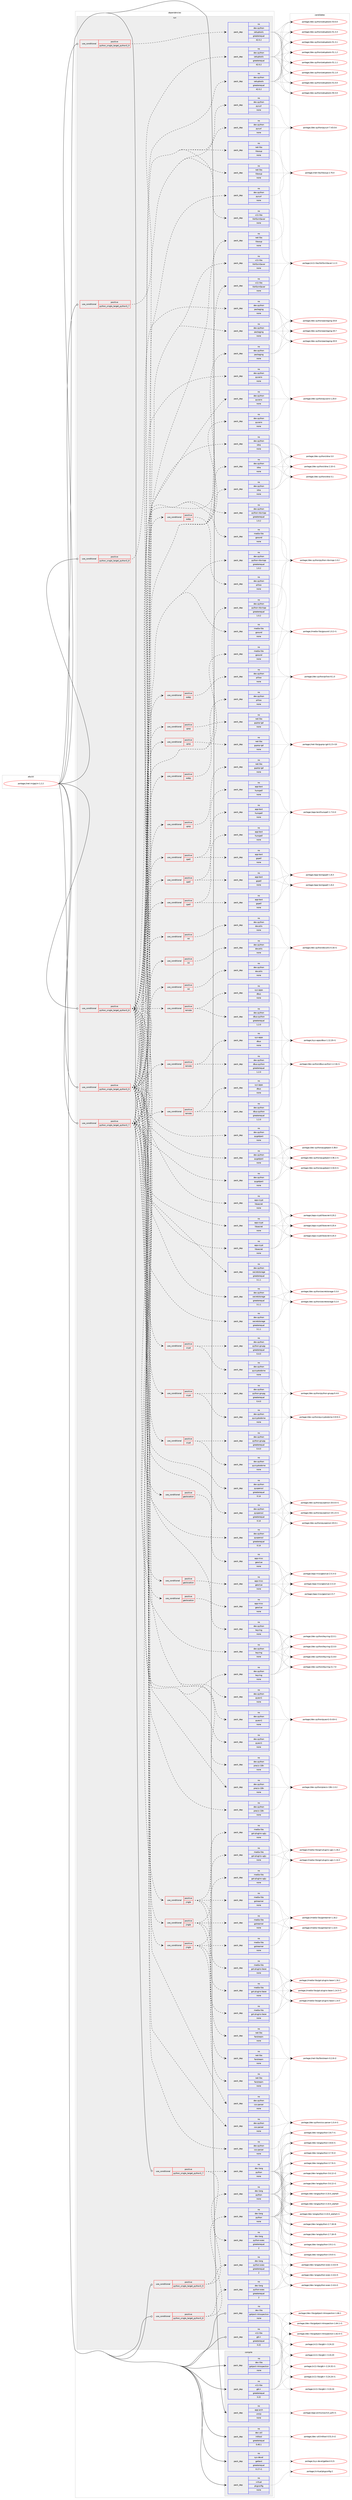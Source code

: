 digraph prolog {

# *************
# Graph options
# *************

newrank=true;
concentrate=true;
compound=true;
graph [rankdir=LR,fontname=Helvetica,fontsize=10,ranksep=1.5];#, ranksep=2.5, nodesep=0.2];
edge  [arrowhead=vee];
node  [fontname=Helvetica,fontsize=10];

# **********
# The ebuild
# **********

subgraph cluster_leftcol {
color=gray;
rank=same;
label=<<i>ebuild</i>>;
id [label="portage://net-im/gajim-1.2.2", color=red, width=4, href="../net-im/gajim-1.2.2.svg"];
}

# ****************
# The dependencies
# ****************

subgraph cluster_midcol {
color=gray;
label=<<i>dependencies</i>>;
subgraph cluster_compile {
fillcolor="#eeeeee";
style=filled;
label=<<i>compile</i>>;
subgraph pack19504 {
dependency28504 [label=<<TABLE BORDER="0" CELLBORDER="1" CELLSPACING="0" CELLPADDING="4" WIDTH="220"><TR><TD ROWSPAN="6" CELLPADDING="30">pack_dep</TD></TR><TR><TD WIDTH="110">no</TD></TR><TR><TD>app-arch</TD></TR><TR><TD>unzip</TD></TR><TR><TD>none</TD></TR><TR><TD></TD></TR></TABLE>>, shape=none, color=blue];
}
id:e -> dependency28504:w [weight=20,style="solid",arrowhead="vee"];
subgraph pack19505 {
dependency28505 [label=<<TABLE BORDER="0" CELLBORDER="1" CELLSPACING="0" CELLPADDING="4" WIDTH="220"><TR><TD ROWSPAN="6" CELLPADDING="30">pack_dep</TD></TR><TR><TD WIDTH="110">no</TD></TR><TR><TD>dev-libs</TD></TR><TR><TD>gobject-introspection</TD></TR><TR><TD>none</TD></TR><TR><TD></TD></TR></TABLE>>, shape=none, color=blue];
}
id:e -> dependency28505:w [weight=20,style="solid",arrowhead="vee"];
subgraph pack19506 {
dependency28506 [label=<<TABLE BORDER="0" CELLBORDER="1" CELLSPACING="0" CELLPADDING="4" WIDTH="220"><TR><TD ROWSPAN="6" CELLPADDING="30">pack_dep</TD></TR><TR><TD WIDTH="110">no</TD></TR><TR><TD>dev-util</TD></TR><TR><TD>intltool</TD></TR><TR><TD>greaterequal</TD></TR><TR><TD>0.40.1</TD></TR></TABLE>>, shape=none, color=blue];
}
id:e -> dependency28506:w [weight=20,style="solid",arrowhead="vee"];
subgraph pack19507 {
dependency28507 [label=<<TABLE BORDER="0" CELLBORDER="1" CELLSPACING="0" CELLPADDING="4" WIDTH="220"><TR><TD ROWSPAN="6" CELLPADDING="30">pack_dep</TD></TR><TR><TD WIDTH="110">no</TD></TR><TR><TD>sys-devel</TD></TR><TR><TD>gettext</TD></TR><TR><TD>greaterequal</TD></TR><TR><TD>0.17-r1</TD></TR></TABLE>>, shape=none, color=blue];
}
id:e -> dependency28507:w [weight=20,style="solid",arrowhead="vee"];
subgraph pack19508 {
dependency28508 [label=<<TABLE BORDER="0" CELLBORDER="1" CELLSPACING="0" CELLPADDING="4" WIDTH="220"><TR><TD ROWSPAN="6" CELLPADDING="30">pack_dep</TD></TR><TR><TD WIDTH="110">no</TD></TR><TR><TD>virtual</TD></TR><TR><TD>pkgconfig</TD></TR><TR><TD>none</TD></TR><TR><TD></TD></TR></TABLE>>, shape=none, color=blue];
}
id:e -> dependency28508:w [weight=20,style="solid",arrowhead="vee"];
subgraph pack19509 {
dependency28509 [label=<<TABLE BORDER="0" CELLBORDER="1" CELLSPACING="0" CELLPADDING="4" WIDTH="220"><TR><TD ROWSPAN="6" CELLPADDING="30">pack_dep</TD></TR><TR><TD WIDTH="110">no</TD></TR><TR><TD>x11-libs</TD></TR><TR><TD>gtk+</TD></TR><TR><TD>greaterequal</TD></TR><TR><TD>3.22</TD></TR></TABLE>>, shape=none, color=blue];
}
id:e -> dependency28509:w [weight=20,style="solid",arrowhead="vee"];
}
subgraph cluster_compileandrun {
fillcolor="#eeeeee";
style=filled;
label=<<i>compile and run</i>>;
}
subgraph cluster_run {
fillcolor="#eeeeee";
style=filled;
label=<<i>run</i>>;
subgraph cond8753 {
dependency28510 [label=<<TABLE BORDER="0" CELLBORDER="1" CELLSPACING="0" CELLPADDING="4"><TR><TD ROWSPAN="3" CELLPADDING="10">use_conditional</TD></TR><TR><TD>positive</TD></TR><TR><TD>python_single_target_python3_7</TD></TR></TABLE>>, shape=none, color=red];
subgraph pack19510 {
dependency28511 [label=<<TABLE BORDER="0" CELLBORDER="1" CELLSPACING="0" CELLPADDING="4" WIDTH="220"><TR><TD ROWSPAN="6" CELLPADDING="30">pack_dep</TD></TR><TR><TD WIDTH="110">no</TD></TR><TR><TD>dev-lang</TD></TR><TR><TD>python</TD></TR><TR><TD>none</TD></TR><TR><TD></TD></TR></TABLE>>, shape=none, color=blue];
}
dependency28510:e -> dependency28511:w [weight=20,style="dashed",arrowhead="vee"];
subgraph pack19511 {
dependency28512 [label=<<TABLE BORDER="0" CELLBORDER="1" CELLSPACING="0" CELLPADDING="4" WIDTH="220"><TR><TD ROWSPAN="6" CELLPADDING="30">pack_dep</TD></TR><TR><TD WIDTH="110">no</TD></TR><TR><TD>dev-lang</TD></TR><TR><TD>python-exec</TD></TR><TR><TD>greaterequal</TD></TR><TR><TD>2</TD></TR></TABLE>>, shape=none, color=blue];
}
dependency28510:e -> dependency28512:w [weight=20,style="dashed",arrowhead="vee"];
}
id:e -> dependency28510:w [weight=20,style="solid",arrowhead="odot"];
subgraph cond8754 {
dependency28513 [label=<<TABLE BORDER="0" CELLBORDER="1" CELLSPACING="0" CELLPADDING="4"><TR><TD ROWSPAN="3" CELLPADDING="10">use_conditional</TD></TR><TR><TD>positive</TD></TR><TR><TD>python_single_target_python3_7</TD></TR></TABLE>>, shape=none, color=red];
subgraph pack19512 {
dependency28514 [label=<<TABLE BORDER="0" CELLBORDER="1" CELLSPACING="0" CELLPADDING="4" WIDTH="220"><TR><TD ROWSPAN="6" CELLPADDING="30">pack_dep</TD></TR><TR><TD WIDTH="110">no</TD></TR><TR><TD>dev-python</TD></TR><TR><TD>idna</TD></TR><TR><TD>none</TD></TR><TR><TD></TD></TR></TABLE>>, shape=none, color=blue];
}
dependency28513:e -> dependency28514:w [weight=20,style="dashed",arrowhead="vee"];
subgraph pack19513 {
dependency28515 [label=<<TABLE BORDER="0" CELLBORDER="1" CELLSPACING="0" CELLPADDING="4" WIDTH="220"><TR><TD ROWSPAN="6" CELLPADDING="30">pack_dep</TD></TR><TR><TD WIDTH="110">no</TD></TR><TR><TD>dev-python</TD></TR><TR><TD>precis-i18n</TD></TR><TR><TD>none</TD></TR><TR><TD></TD></TR></TABLE>>, shape=none, color=blue];
}
dependency28513:e -> dependency28515:w [weight=20,style="dashed",arrowhead="vee"];
subgraph pack19514 {
dependency28516 [label=<<TABLE BORDER="0" CELLBORDER="1" CELLSPACING="0" CELLPADDING="4" WIDTH="220"><TR><TD ROWSPAN="6" CELLPADDING="30">pack_dep</TD></TR><TR><TD WIDTH="110">no</TD></TR><TR><TD>dev-python</TD></TR><TR><TD>pyasn1</TD></TR><TR><TD>none</TD></TR><TR><TD></TD></TR></TABLE>>, shape=none, color=blue];
}
dependency28513:e -> dependency28516:w [weight=20,style="dashed",arrowhead="vee"];
subgraph pack19515 {
dependency28517 [label=<<TABLE BORDER="0" CELLBORDER="1" CELLSPACING="0" CELLPADDING="4" WIDTH="220"><TR><TD ROWSPAN="6" CELLPADDING="30">pack_dep</TD></TR><TR><TD WIDTH="110">no</TD></TR><TR><TD>dev-python</TD></TR><TR><TD>pycairo</TD></TR><TR><TD>none</TD></TR><TR><TD></TD></TR></TABLE>>, shape=none, color=blue];
}
dependency28513:e -> dependency28517:w [weight=20,style="dashed",arrowhead="vee"];
subgraph pack19516 {
dependency28518 [label=<<TABLE BORDER="0" CELLBORDER="1" CELLSPACING="0" CELLPADDING="4" WIDTH="220"><TR><TD ROWSPAN="6" CELLPADDING="30">pack_dep</TD></TR><TR><TD WIDTH="110">no</TD></TR><TR><TD>dev-python</TD></TR><TR><TD>pycurl</TD></TR><TR><TD>none</TD></TR><TR><TD></TD></TR></TABLE>>, shape=none, color=blue];
}
dependency28513:e -> dependency28518:w [weight=20,style="dashed",arrowhead="vee"];
subgraph pack19517 {
dependency28519 [label=<<TABLE BORDER="0" CELLBORDER="1" CELLSPACING="0" CELLPADDING="4" WIDTH="220"><TR><TD ROWSPAN="6" CELLPADDING="30">pack_dep</TD></TR><TR><TD WIDTH="110">no</TD></TR><TR><TD>dev-python</TD></TR><TR><TD>pygobject</TD></TR><TR><TD>none</TD></TR><TR><TD></TD></TR></TABLE>>, shape=none, color=blue];
}
dependency28513:e -> dependency28519:w [weight=20,style="dashed",arrowhead="vee"];
subgraph pack19518 {
dependency28520 [label=<<TABLE BORDER="0" CELLBORDER="1" CELLSPACING="0" CELLPADDING="4" WIDTH="220"><TR><TD ROWSPAN="6" CELLPADDING="30">pack_dep</TD></TR><TR><TD WIDTH="110">no</TD></TR><TR><TD>dev-python</TD></TR><TR><TD>pyopenssl</TD></TR><TR><TD>greaterequal</TD></TR><TR><TD>0.14</TD></TR></TABLE>>, shape=none, color=blue];
}
dependency28513:e -> dependency28520:w [weight=20,style="dashed",arrowhead="vee"];
subgraph pack19519 {
dependency28521 [label=<<TABLE BORDER="0" CELLBORDER="1" CELLSPACING="0" CELLPADDING="4" WIDTH="220"><TR><TD ROWSPAN="6" CELLPADDING="30">pack_dep</TD></TR><TR><TD WIDTH="110">no</TD></TR><TR><TD>dev-python</TD></TR><TR><TD>python-nbxmpp</TD></TR><TR><TD>greaterequal</TD></TR><TR><TD>1.0.2</TD></TR></TABLE>>, shape=none, color=blue];
}
dependency28513:e -> dependency28521:w [weight=20,style="dashed",arrowhead="vee"];
subgraph pack19520 {
dependency28522 [label=<<TABLE BORDER="0" CELLBORDER="1" CELLSPACING="0" CELLPADDING="4" WIDTH="220"><TR><TD ROWSPAN="6" CELLPADDING="30">pack_dep</TD></TR><TR><TD WIDTH="110">no</TD></TR><TR><TD>x11-libs</TD></TR><TR><TD>libXScrnSaver</TD></TR><TR><TD>none</TD></TR><TR><TD></TD></TR></TABLE>>, shape=none, color=blue];
}
dependency28513:e -> dependency28522:w [weight=20,style="dashed",arrowhead="vee"];
subgraph pack19521 {
dependency28523 [label=<<TABLE BORDER="0" CELLBORDER="1" CELLSPACING="0" CELLPADDING="4" WIDTH="220"><TR><TD ROWSPAN="6" CELLPADDING="30">pack_dep</TD></TR><TR><TD WIDTH="110">no</TD></TR><TR><TD>app-crypt</TD></TR><TR><TD>libsecret</TD></TR><TR><TD>none</TD></TR><TR><TD></TD></TR></TABLE>>, shape=none, color=blue];
}
dependency28513:e -> dependency28523:w [weight=20,style="dashed",arrowhead="vee"];
subgraph pack19522 {
dependency28524 [label=<<TABLE BORDER="0" CELLBORDER="1" CELLSPACING="0" CELLPADDING="4" WIDTH="220"><TR><TD ROWSPAN="6" CELLPADDING="30">pack_dep</TD></TR><TR><TD WIDTH="110">no</TD></TR><TR><TD>dev-python</TD></TR><TR><TD>keyring</TD></TR><TR><TD>none</TD></TR><TR><TD></TD></TR></TABLE>>, shape=none, color=blue];
}
dependency28513:e -> dependency28524:w [weight=20,style="dashed",arrowhead="vee"];
subgraph pack19523 {
dependency28525 [label=<<TABLE BORDER="0" CELLBORDER="1" CELLSPACING="0" CELLPADDING="4" WIDTH="220"><TR><TD ROWSPAN="6" CELLPADDING="30">pack_dep</TD></TR><TR><TD WIDTH="110">no</TD></TR><TR><TD>dev-python</TD></TR><TR><TD>secretstorage</TD></TR><TR><TD>greaterequal</TD></TR><TR><TD>3.1.1</TD></TR></TABLE>>, shape=none, color=blue];
}
dependency28513:e -> dependency28525:w [weight=20,style="dashed",arrowhead="vee"];
subgraph pack19524 {
dependency28526 [label=<<TABLE BORDER="0" CELLBORDER="1" CELLSPACING="0" CELLPADDING="4" WIDTH="220"><TR><TD ROWSPAN="6" CELLPADDING="30">pack_dep</TD></TR><TR><TD WIDTH="110">no</TD></TR><TR><TD>dev-python</TD></TR><TR><TD>css-parser</TD></TR><TR><TD>none</TD></TR><TR><TD></TD></TR></TABLE>>, shape=none, color=blue];
}
dependency28513:e -> dependency28526:w [weight=20,style="dashed",arrowhead="vee"];
subgraph pack19525 {
dependency28527 [label=<<TABLE BORDER="0" CELLBORDER="1" CELLSPACING="0" CELLPADDING="4" WIDTH="220"><TR><TD ROWSPAN="6" CELLPADDING="30">pack_dep</TD></TR><TR><TD WIDTH="110">no</TD></TR><TR><TD>dev-python</TD></TR><TR><TD>packaging</TD></TR><TR><TD>none</TD></TR><TR><TD></TD></TR></TABLE>>, shape=none, color=blue];
}
dependency28513:e -> dependency28527:w [weight=20,style="dashed",arrowhead="vee"];
subgraph pack19526 {
dependency28528 [label=<<TABLE BORDER="0" CELLBORDER="1" CELLSPACING="0" CELLPADDING="4" WIDTH="220"><TR><TD ROWSPAN="6" CELLPADDING="30">pack_dep</TD></TR><TR><TD WIDTH="110">no</TD></TR><TR><TD>net-libs</TD></TR><TR><TD>libsoup</TD></TR><TR><TD>none</TD></TR><TR><TD></TD></TR></TABLE>>, shape=none, color=blue];
}
dependency28513:e -> dependency28528:w [weight=20,style="dashed",arrowhead="vee"];
subgraph pack19527 {
dependency28529 [label=<<TABLE BORDER="0" CELLBORDER="1" CELLSPACING="0" CELLPADDING="4" WIDTH="220"><TR><TD ROWSPAN="6" CELLPADDING="30">pack_dep</TD></TR><TR><TD WIDTH="110">no</TD></TR><TR><TD>media-libs</TD></TR><TR><TD>gsound</TD></TR><TR><TD>none</TD></TR><TR><TD></TD></TR></TABLE>>, shape=none, color=blue];
}
dependency28513:e -> dependency28529:w [weight=20,style="dashed",arrowhead="vee"];
subgraph cond8755 {
dependency28530 [label=<<TABLE BORDER="0" CELLBORDER="1" CELLSPACING="0" CELLPADDING="4"><TR><TD ROWSPAN="3" CELLPADDING="10">use_conditional</TD></TR><TR><TD>positive</TD></TR><TR><TD>crypt</TD></TR></TABLE>>, shape=none, color=red];
subgraph pack19528 {
dependency28531 [label=<<TABLE BORDER="0" CELLBORDER="1" CELLSPACING="0" CELLPADDING="4" WIDTH="220"><TR><TD ROWSPAN="6" CELLPADDING="30">pack_dep</TD></TR><TR><TD WIDTH="110">no</TD></TR><TR><TD>dev-python</TD></TR><TR><TD>pycryptodome</TD></TR><TR><TD>none</TD></TR><TR><TD></TD></TR></TABLE>>, shape=none, color=blue];
}
dependency28530:e -> dependency28531:w [weight=20,style="dashed",arrowhead="vee"];
subgraph pack19529 {
dependency28532 [label=<<TABLE BORDER="0" CELLBORDER="1" CELLSPACING="0" CELLPADDING="4" WIDTH="220"><TR><TD ROWSPAN="6" CELLPADDING="30">pack_dep</TD></TR><TR><TD WIDTH="110">no</TD></TR><TR><TD>dev-python</TD></TR><TR><TD>python-gnupg</TD></TR><TR><TD>greaterequal</TD></TR><TR><TD>0.4.0</TD></TR></TABLE>>, shape=none, color=blue];
}
dependency28530:e -> dependency28532:w [weight=20,style="dashed",arrowhead="vee"];
}
dependency28513:e -> dependency28530:w [weight=20,style="dashed",arrowhead="vee"];
subgraph cond8756 {
dependency28533 [label=<<TABLE BORDER="0" CELLBORDER="1" CELLSPACING="0" CELLPADDING="4"><TR><TD ROWSPAN="3" CELLPADDING="10">use_conditional</TD></TR><TR><TD>positive</TD></TR><TR><TD>geolocation</TD></TR></TABLE>>, shape=none, color=red];
subgraph pack19530 {
dependency28534 [label=<<TABLE BORDER="0" CELLBORDER="1" CELLSPACING="0" CELLPADDING="4" WIDTH="220"><TR><TD ROWSPAN="6" CELLPADDING="30">pack_dep</TD></TR><TR><TD WIDTH="110">no</TD></TR><TR><TD>app-misc</TD></TR><TR><TD>geoclue</TD></TR><TR><TD>none</TD></TR><TR><TD></TD></TR></TABLE>>, shape=none, color=blue];
}
dependency28533:e -> dependency28534:w [weight=20,style="dashed",arrowhead="vee"];
}
dependency28513:e -> dependency28533:w [weight=20,style="dashed",arrowhead="vee"];
subgraph cond8757 {
dependency28535 [label=<<TABLE BORDER="0" CELLBORDER="1" CELLSPACING="0" CELLPADDING="4"><TR><TD ROWSPAN="3" CELLPADDING="10">use_conditional</TD></TR><TR><TD>positive</TD></TR><TR><TD>jingle</TD></TR></TABLE>>, shape=none, color=red];
subgraph pack19531 {
dependency28536 [label=<<TABLE BORDER="0" CELLBORDER="1" CELLSPACING="0" CELLPADDING="4" WIDTH="220"><TR><TD ROWSPAN="6" CELLPADDING="30">pack_dep</TD></TR><TR><TD WIDTH="110">no</TD></TR><TR><TD>net-libs</TD></TR><TR><TD>farstream</TD></TR><TR><TD>none</TD></TR><TR><TD></TD></TR></TABLE>>, shape=none, color=blue];
}
dependency28535:e -> dependency28536:w [weight=20,style="dashed",arrowhead="vee"];
subgraph pack19532 {
dependency28537 [label=<<TABLE BORDER="0" CELLBORDER="1" CELLSPACING="0" CELLPADDING="4" WIDTH="220"><TR><TD ROWSPAN="6" CELLPADDING="30">pack_dep</TD></TR><TR><TD WIDTH="110">no</TD></TR><TR><TD>media-libs</TD></TR><TR><TD>gstreamer</TD></TR><TR><TD>none</TD></TR><TR><TD></TD></TR></TABLE>>, shape=none, color=blue];
}
dependency28535:e -> dependency28537:w [weight=20,style="dashed",arrowhead="vee"];
subgraph pack19533 {
dependency28538 [label=<<TABLE BORDER="0" CELLBORDER="1" CELLSPACING="0" CELLPADDING="4" WIDTH="220"><TR><TD ROWSPAN="6" CELLPADDING="30">pack_dep</TD></TR><TR><TD WIDTH="110">no</TD></TR><TR><TD>media-libs</TD></TR><TR><TD>gst-plugins-base</TD></TR><TR><TD>none</TD></TR><TR><TD></TD></TR></TABLE>>, shape=none, color=blue];
}
dependency28535:e -> dependency28538:w [weight=20,style="dashed",arrowhead="vee"];
subgraph pack19534 {
dependency28539 [label=<<TABLE BORDER="0" CELLBORDER="1" CELLSPACING="0" CELLPADDING="4" WIDTH="220"><TR><TD ROWSPAN="6" CELLPADDING="30">pack_dep</TD></TR><TR><TD WIDTH="110">no</TD></TR><TR><TD>media-libs</TD></TR><TR><TD>gst-plugins-ugly</TD></TR><TR><TD>none</TD></TR><TR><TD></TD></TR></TABLE>>, shape=none, color=blue];
}
dependency28535:e -> dependency28539:w [weight=20,style="dashed",arrowhead="vee"];
}
dependency28513:e -> dependency28535:w [weight=20,style="dashed",arrowhead="vee"];
subgraph cond8758 {
dependency28540 [label=<<TABLE BORDER="0" CELLBORDER="1" CELLSPACING="0" CELLPADDING="4"><TR><TD ROWSPAN="3" CELLPADDING="10">use_conditional</TD></TR><TR><TD>positive</TD></TR><TR><TD>remote</TD></TR></TABLE>>, shape=none, color=red];
subgraph pack19535 {
dependency28541 [label=<<TABLE BORDER="0" CELLBORDER="1" CELLSPACING="0" CELLPADDING="4" WIDTH="220"><TR><TD ROWSPAN="6" CELLPADDING="30">pack_dep</TD></TR><TR><TD WIDTH="110">no</TD></TR><TR><TD>dev-python</TD></TR><TR><TD>dbus-python</TD></TR><TR><TD>greaterequal</TD></TR><TR><TD>1.2.0</TD></TR></TABLE>>, shape=none, color=blue];
}
dependency28540:e -> dependency28541:w [weight=20,style="dashed",arrowhead="vee"];
subgraph pack19536 {
dependency28542 [label=<<TABLE BORDER="0" CELLBORDER="1" CELLSPACING="0" CELLPADDING="4" WIDTH="220"><TR><TD ROWSPAN="6" CELLPADDING="30">pack_dep</TD></TR><TR><TD WIDTH="110">no</TD></TR><TR><TD>sys-apps</TD></TR><TR><TD>dbus</TD></TR><TR><TD>none</TD></TR><TR><TD></TD></TR></TABLE>>, shape=none, color=blue];
}
dependency28540:e -> dependency28542:w [weight=20,style="dashed",arrowhead="vee"];
}
dependency28513:e -> dependency28540:w [weight=20,style="dashed",arrowhead="vee"];
subgraph cond8759 {
dependency28543 [label=<<TABLE BORDER="0" CELLBORDER="1" CELLSPACING="0" CELLPADDING="4"><TR><TD ROWSPAN="3" CELLPADDING="10">use_conditional</TD></TR><TR><TD>positive</TD></TR><TR><TD>rst</TD></TR></TABLE>>, shape=none, color=red];
subgraph pack19537 {
dependency28544 [label=<<TABLE BORDER="0" CELLBORDER="1" CELLSPACING="0" CELLPADDING="4" WIDTH="220"><TR><TD ROWSPAN="6" CELLPADDING="30">pack_dep</TD></TR><TR><TD WIDTH="110">no</TD></TR><TR><TD>dev-python</TD></TR><TR><TD>docutils</TD></TR><TR><TD>none</TD></TR><TR><TD></TD></TR></TABLE>>, shape=none, color=blue];
}
dependency28543:e -> dependency28544:w [weight=20,style="dashed",arrowhead="vee"];
}
dependency28513:e -> dependency28543:w [weight=20,style="dashed",arrowhead="vee"];
subgraph cond8760 {
dependency28545 [label=<<TABLE BORDER="0" CELLBORDER="1" CELLSPACING="0" CELLPADDING="4"><TR><TD ROWSPAN="3" CELLPADDING="10">use_conditional</TD></TR><TR><TD>positive</TD></TR><TR><TD>spell</TD></TR></TABLE>>, shape=none, color=red];
subgraph pack19538 {
dependency28546 [label=<<TABLE BORDER="0" CELLBORDER="1" CELLSPACING="0" CELLPADDING="4" WIDTH="220"><TR><TD ROWSPAN="6" CELLPADDING="30">pack_dep</TD></TR><TR><TD WIDTH="110">no</TD></TR><TR><TD>app-text</TD></TR><TR><TD>gspell</TD></TR><TR><TD>none</TD></TR><TR><TD></TD></TR></TABLE>>, shape=none, color=blue];
}
dependency28545:e -> dependency28546:w [weight=20,style="dashed",arrowhead="vee"];
subgraph pack19539 {
dependency28547 [label=<<TABLE BORDER="0" CELLBORDER="1" CELLSPACING="0" CELLPADDING="4" WIDTH="220"><TR><TD ROWSPAN="6" CELLPADDING="30">pack_dep</TD></TR><TR><TD WIDTH="110">no</TD></TR><TR><TD>app-text</TD></TR><TR><TD>hunspell</TD></TR><TR><TD>none</TD></TR><TR><TD></TD></TR></TABLE>>, shape=none, color=blue];
}
dependency28545:e -> dependency28547:w [weight=20,style="dashed",arrowhead="vee"];
}
dependency28513:e -> dependency28545:w [weight=20,style="dashed",arrowhead="vee"];
subgraph cond8761 {
dependency28548 [label=<<TABLE BORDER="0" CELLBORDER="1" CELLSPACING="0" CELLPADDING="4"><TR><TD ROWSPAN="3" CELLPADDING="10">use_conditional</TD></TR><TR><TD>positive</TD></TR><TR><TD>upnp</TD></TR></TABLE>>, shape=none, color=red];
subgraph pack19540 {
dependency28549 [label=<<TABLE BORDER="0" CELLBORDER="1" CELLSPACING="0" CELLPADDING="4" WIDTH="220"><TR><TD ROWSPAN="6" CELLPADDING="30">pack_dep</TD></TR><TR><TD WIDTH="110">no</TD></TR><TR><TD>net-libs</TD></TR><TR><TD>gupnp-igd</TD></TR><TR><TD>none</TD></TR><TR><TD></TD></TR></TABLE>>, shape=none, color=blue];
}
dependency28548:e -> dependency28549:w [weight=20,style="dashed",arrowhead="vee"];
}
dependency28513:e -> dependency28548:w [weight=20,style="dashed",arrowhead="vee"];
subgraph cond8762 {
dependency28550 [label=<<TABLE BORDER="0" CELLBORDER="1" CELLSPACING="0" CELLPADDING="4"><TR><TD ROWSPAN="3" CELLPADDING="10">use_conditional</TD></TR><TR><TD>positive</TD></TR><TR><TD>webp</TD></TR></TABLE>>, shape=none, color=red];
subgraph pack19541 {
dependency28551 [label=<<TABLE BORDER="0" CELLBORDER="1" CELLSPACING="0" CELLPADDING="4" WIDTH="220"><TR><TD ROWSPAN="6" CELLPADDING="30">pack_dep</TD></TR><TR><TD WIDTH="110">no</TD></TR><TR><TD>dev-python</TD></TR><TR><TD>pillow</TD></TR><TR><TD>none</TD></TR><TR><TD></TD></TR></TABLE>>, shape=none, color=blue];
}
dependency28550:e -> dependency28551:w [weight=20,style="dashed",arrowhead="vee"];
}
dependency28513:e -> dependency28550:w [weight=20,style="dashed",arrowhead="vee"];
}
id:e -> dependency28513:w [weight=20,style="solid",arrowhead="odot"];
subgraph cond8763 {
dependency28552 [label=<<TABLE BORDER="0" CELLBORDER="1" CELLSPACING="0" CELLPADDING="4"><TR><TD ROWSPAN="3" CELLPADDING="10">use_conditional</TD></TR><TR><TD>positive</TD></TR><TR><TD>python_single_target_python3_7</TD></TR></TABLE>>, shape=none, color=red];
subgraph pack19542 {
dependency28553 [label=<<TABLE BORDER="0" CELLBORDER="1" CELLSPACING="0" CELLPADDING="4" WIDTH="220"><TR><TD ROWSPAN="6" CELLPADDING="30">pack_dep</TD></TR><TR><TD WIDTH="110">no</TD></TR><TR><TD>dev-python</TD></TR><TR><TD>setuptools</TD></TR><TR><TD>greaterequal</TD></TR><TR><TD>42.0.2</TD></TR></TABLE>>, shape=none, color=blue];
}
dependency28552:e -> dependency28553:w [weight=20,style="dashed",arrowhead="vee"];
}
id:e -> dependency28552:w [weight=20,style="solid",arrowhead="odot"];
subgraph cond8764 {
dependency28554 [label=<<TABLE BORDER="0" CELLBORDER="1" CELLSPACING="0" CELLPADDING="4"><TR><TD ROWSPAN="3" CELLPADDING="10">use_conditional</TD></TR><TR><TD>positive</TD></TR><TR><TD>python_single_target_python3_8</TD></TR></TABLE>>, shape=none, color=red];
subgraph pack19543 {
dependency28555 [label=<<TABLE BORDER="0" CELLBORDER="1" CELLSPACING="0" CELLPADDING="4" WIDTH="220"><TR><TD ROWSPAN="6" CELLPADDING="30">pack_dep</TD></TR><TR><TD WIDTH="110">no</TD></TR><TR><TD>dev-lang</TD></TR><TR><TD>python</TD></TR><TR><TD>none</TD></TR><TR><TD></TD></TR></TABLE>>, shape=none, color=blue];
}
dependency28554:e -> dependency28555:w [weight=20,style="dashed",arrowhead="vee"];
subgraph pack19544 {
dependency28556 [label=<<TABLE BORDER="0" CELLBORDER="1" CELLSPACING="0" CELLPADDING="4" WIDTH="220"><TR><TD ROWSPAN="6" CELLPADDING="30">pack_dep</TD></TR><TR><TD WIDTH="110">no</TD></TR><TR><TD>dev-lang</TD></TR><TR><TD>python-exec</TD></TR><TR><TD>greaterequal</TD></TR><TR><TD>2</TD></TR></TABLE>>, shape=none, color=blue];
}
dependency28554:e -> dependency28556:w [weight=20,style="dashed",arrowhead="vee"];
}
id:e -> dependency28554:w [weight=20,style="solid",arrowhead="odot"];
subgraph cond8765 {
dependency28557 [label=<<TABLE BORDER="0" CELLBORDER="1" CELLSPACING="0" CELLPADDING="4"><TR><TD ROWSPAN="3" CELLPADDING="10">use_conditional</TD></TR><TR><TD>positive</TD></TR><TR><TD>python_single_target_python3_8</TD></TR></TABLE>>, shape=none, color=red];
subgraph pack19545 {
dependency28558 [label=<<TABLE BORDER="0" CELLBORDER="1" CELLSPACING="0" CELLPADDING="4" WIDTH="220"><TR><TD ROWSPAN="6" CELLPADDING="30">pack_dep</TD></TR><TR><TD WIDTH="110">no</TD></TR><TR><TD>dev-python</TD></TR><TR><TD>idna</TD></TR><TR><TD>none</TD></TR><TR><TD></TD></TR></TABLE>>, shape=none, color=blue];
}
dependency28557:e -> dependency28558:w [weight=20,style="dashed",arrowhead="vee"];
subgraph pack19546 {
dependency28559 [label=<<TABLE BORDER="0" CELLBORDER="1" CELLSPACING="0" CELLPADDING="4" WIDTH="220"><TR><TD ROWSPAN="6" CELLPADDING="30">pack_dep</TD></TR><TR><TD WIDTH="110">no</TD></TR><TR><TD>dev-python</TD></TR><TR><TD>precis-i18n</TD></TR><TR><TD>none</TD></TR><TR><TD></TD></TR></TABLE>>, shape=none, color=blue];
}
dependency28557:e -> dependency28559:w [weight=20,style="dashed",arrowhead="vee"];
subgraph pack19547 {
dependency28560 [label=<<TABLE BORDER="0" CELLBORDER="1" CELLSPACING="0" CELLPADDING="4" WIDTH="220"><TR><TD ROWSPAN="6" CELLPADDING="30">pack_dep</TD></TR><TR><TD WIDTH="110">no</TD></TR><TR><TD>dev-python</TD></TR><TR><TD>pyasn1</TD></TR><TR><TD>none</TD></TR><TR><TD></TD></TR></TABLE>>, shape=none, color=blue];
}
dependency28557:e -> dependency28560:w [weight=20,style="dashed",arrowhead="vee"];
subgraph pack19548 {
dependency28561 [label=<<TABLE BORDER="0" CELLBORDER="1" CELLSPACING="0" CELLPADDING="4" WIDTH="220"><TR><TD ROWSPAN="6" CELLPADDING="30">pack_dep</TD></TR><TR><TD WIDTH="110">no</TD></TR><TR><TD>dev-python</TD></TR><TR><TD>pycairo</TD></TR><TR><TD>none</TD></TR><TR><TD></TD></TR></TABLE>>, shape=none, color=blue];
}
dependency28557:e -> dependency28561:w [weight=20,style="dashed",arrowhead="vee"];
subgraph pack19549 {
dependency28562 [label=<<TABLE BORDER="0" CELLBORDER="1" CELLSPACING="0" CELLPADDING="4" WIDTH="220"><TR><TD ROWSPAN="6" CELLPADDING="30">pack_dep</TD></TR><TR><TD WIDTH="110">no</TD></TR><TR><TD>dev-python</TD></TR><TR><TD>pycurl</TD></TR><TR><TD>none</TD></TR><TR><TD></TD></TR></TABLE>>, shape=none, color=blue];
}
dependency28557:e -> dependency28562:w [weight=20,style="dashed",arrowhead="vee"];
subgraph pack19550 {
dependency28563 [label=<<TABLE BORDER="0" CELLBORDER="1" CELLSPACING="0" CELLPADDING="4" WIDTH="220"><TR><TD ROWSPAN="6" CELLPADDING="30">pack_dep</TD></TR><TR><TD WIDTH="110">no</TD></TR><TR><TD>dev-python</TD></TR><TR><TD>pygobject</TD></TR><TR><TD>none</TD></TR><TR><TD></TD></TR></TABLE>>, shape=none, color=blue];
}
dependency28557:e -> dependency28563:w [weight=20,style="dashed",arrowhead="vee"];
subgraph pack19551 {
dependency28564 [label=<<TABLE BORDER="0" CELLBORDER="1" CELLSPACING="0" CELLPADDING="4" WIDTH="220"><TR><TD ROWSPAN="6" CELLPADDING="30">pack_dep</TD></TR><TR><TD WIDTH="110">no</TD></TR><TR><TD>dev-python</TD></TR><TR><TD>pyopenssl</TD></TR><TR><TD>greaterequal</TD></TR><TR><TD>0.14</TD></TR></TABLE>>, shape=none, color=blue];
}
dependency28557:e -> dependency28564:w [weight=20,style="dashed",arrowhead="vee"];
subgraph pack19552 {
dependency28565 [label=<<TABLE BORDER="0" CELLBORDER="1" CELLSPACING="0" CELLPADDING="4" WIDTH="220"><TR><TD ROWSPAN="6" CELLPADDING="30">pack_dep</TD></TR><TR><TD WIDTH="110">no</TD></TR><TR><TD>dev-python</TD></TR><TR><TD>python-nbxmpp</TD></TR><TR><TD>greaterequal</TD></TR><TR><TD>1.0.2</TD></TR></TABLE>>, shape=none, color=blue];
}
dependency28557:e -> dependency28565:w [weight=20,style="dashed",arrowhead="vee"];
subgraph pack19553 {
dependency28566 [label=<<TABLE BORDER="0" CELLBORDER="1" CELLSPACING="0" CELLPADDING="4" WIDTH="220"><TR><TD ROWSPAN="6" CELLPADDING="30">pack_dep</TD></TR><TR><TD WIDTH="110">no</TD></TR><TR><TD>x11-libs</TD></TR><TR><TD>libXScrnSaver</TD></TR><TR><TD>none</TD></TR><TR><TD></TD></TR></TABLE>>, shape=none, color=blue];
}
dependency28557:e -> dependency28566:w [weight=20,style="dashed",arrowhead="vee"];
subgraph pack19554 {
dependency28567 [label=<<TABLE BORDER="0" CELLBORDER="1" CELLSPACING="0" CELLPADDING="4" WIDTH="220"><TR><TD ROWSPAN="6" CELLPADDING="30">pack_dep</TD></TR><TR><TD WIDTH="110">no</TD></TR><TR><TD>app-crypt</TD></TR><TR><TD>libsecret</TD></TR><TR><TD>none</TD></TR><TR><TD></TD></TR></TABLE>>, shape=none, color=blue];
}
dependency28557:e -> dependency28567:w [weight=20,style="dashed",arrowhead="vee"];
subgraph pack19555 {
dependency28568 [label=<<TABLE BORDER="0" CELLBORDER="1" CELLSPACING="0" CELLPADDING="4" WIDTH="220"><TR><TD ROWSPAN="6" CELLPADDING="30">pack_dep</TD></TR><TR><TD WIDTH="110">no</TD></TR><TR><TD>dev-python</TD></TR><TR><TD>keyring</TD></TR><TR><TD>none</TD></TR><TR><TD></TD></TR></TABLE>>, shape=none, color=blue];
}
dependency28557:e -> dependency28568:w [weight=20,style="dashed",arrowhead="vee"];
subgraph pack19556 {
dependency28569 [label=<<TABLE BORDER="0" CELLBORDER="1" CELLSPACING="0" CELLPADDING="4" WIDTH="220"><TR><TD ROWSPAN="6" CELLPADDING="30">pack_dep</TD></TR><TR><TD WIDTH="110">no</TD></TR><TR><TD>dev-python</TD></TR><TR><TD>secretstorage</TD></TR><TR><TD>greaterequal</TD></TR><TR><TD>3.1.1</TD></TR></TABLE>>, shape=none, color=blue];
}
dependency28557:e -> dependency28569:w [weight=20,style="dashed",arrowhead="vee"];
subgraph pack19557 {
dependency28570 [label=<<TABLE BORDER="0" CELLBORDER="1" CELLSPACING="0" CELLPADDING="4" WIDTH="220"><TR><TD ROWSPAN="6" CELLPADDING="30">pack_dep</TD></TR><TR><TD WIDTH="110">no</TD></TR><TR><TD>dev-python</TD></TR><TR><TD>css-parser</TD></TR><TR><TD>none</TD></TR><TR><TD></TD></TR></TABLE>>, shape=none, color=blue];
}
dependency28557:e -> dependency28570:w [weight=20,style="dashed",arrowhead="vee"];
subgraph pack19558 {
dependency28571 [label=<<TABLE BORDER="0" CELLBORDER="1" CELLSPACING="0" CELLPADDING="4" WIDTH="220"><TR><TD ROWSPAN="6" CELLPADDING="30">pack_dep</TD></TR><TR><TD WIDTH="110">no</TD></TR><TR><TD>dev-python</TD></TR><TR><TD>packaging</TD></TR><TR><TD>none</TD></TR><TR><TD></TD></TR></TABLE>>, shape=none, color=blue];
}
dependency28557:e -> dependency28571:w [weight=20,style="dashed",arrowhead="vee"];
subgraph pack19559 {
dependency28572 [label=<<TABLE BORDER="0" CELLBORDER="1" CELLSPACING="0" CELLPADDING="4" WIDTH="220"><TR><TD ROWSPAN="6" CELLPADDING="30">pack_dep</TD></TR><TR><TD WIDTH="110">no</TD></TR><TR><TD>net-libs</TD></TR><TR><TD>libsoup</TD></TR><TR><TD>none</TD></TR><TR><TD></TD></TR></TABLE>>, shape=none, color=blue];
}
dependency28557:e -> dependency28572:w [weight=20,style="dashed",arrowhead="vee"];
subgraph pack19560 {
dependency28573 [label=<<TABLE BORDER="0" CELLBORDER="1" CELLSPACING="0" CELLPADDING="4" WIDTH="220"><TR><TD ROWSPAN="6" CELLPADDING="30">pack_dep</TD></TR><TR><TD WIDTH="110">no</TD></TR><TR><TD>media-libs</TD></TR><TR><TD>gsound</TD></TR><TR><TD>none</TD></TR><TR><TD></TD></TR></TABLE>>, shape=none, color=blue];
}
dependency28557:e -> dependency28573:w [weight=20,style="dashed",arrowhead="vee"];
subgraph cond8766 {
dependency28574 [label=<<TABLE BORDER="0" CELLBORDER="1" CELLSPACING="0" CELLPADDING="4"><TR><TD ROWSPAN="3" CELLPADDING="10">use_conditional</TD></TR><TR><TD>positive</TD></TR><TR><TD>crypt</TD></TR></TABLE>>, shape=none, color=red];
subgraph pack19561 {
dependency28575 [label=<<TABLE BORDER="0" CELLBORDER="1" CELLSPACING="0" CELLPADDING="4" WIDTH="220"><TR><TD ROWSPAN="6" CELLPADDING="30">pack_dep</TD></TR><TR><TD WIDTH="110">no</TD></TR><TR><TD>dev-python</TD></TR><TR><TD>pycryptodome</TD></TR><TR><TD>none</TD></TR><TR><TD></TD></TR></TABLE>>, shape=none, color=blue];
}
dependency28574:e -> dependency28575:w [weight=20,style="dashed",arrowhead="vee"];
subgraph pack19562 {
dependency28576 [label=<<TABLE BORDER="0" CELLBORDER="1" CELLSPACING="0" CELLPADDING="4" WIDTH="220"><TR><TD ROWSPAN="6" CELLPADDING="30">pack_dep</TD></TR><TR><TD WIDTH="110">no</TD></TR><TR><TD>dev-python</TD></TR><TR><TD>python-gnupg</TD></TR><TR><TD>greaterequal</TD></TR><TR><TD>0.4.0</TD></TR></TABLE>>, shape=none, color=blue];
}
dependency28574:e -> dependency28576:w [weight=20,style="dashed",arrowhead="vee"];
}
dependency28557:e -> dependency28574:w [weight=20,style="dashed",arrowhead="vee"];
subgraph cond8767 {
dependency28577 [label=<<TABLE BORDER="0" CELLBORDER="1" CELLSPACING="0" CELLPADDING="4"><TR><TD ROWSPAN="3" CELLPADDING="10">use_conditional</TD></TR><TR><TD>positive</TD></TR><TR><TD>geolocation</TD></TR></TABLE>>, shape=none, color=red];
subgraph pack19563 {
dependency28578 [label=<<TABLE BORDER="0" CELLBORDER="1" CELLSPACING="0" CELLPADDING="4" WIDTH="220"><TR><TD ROWSPAN="6" CELLPADDING="30">pack_dep</TD></TR><TR><TD WIDTH="110">no</TD></TR><TR><TD>app-misc</TD></TR><TR><TD>geoclue</TD></TR><TR><TD>none</TD></TR><TR><TD></TD></TR></TABLE>>, shape=none, color=blue];
}
dependency28577:e -> dependency28578:w [weight=20,style="dashed",arrowhead="vee"];
}
dependency28557:e -> dependency28577:w [weight=20,style="dashed",arrowhead="vee"];
subgraph cond8768 {
dependency28579 [label=<<TABLE BORDER="0" CELLBORDER="1" CELLSPACING="0" CELLPADDING="4"><TR><TD ROWSPAN="3" CELLPADDING="10">use_conditional</TD></TR><TR><TD>positive</TD></TR><TR><TD>jingle</TD></TR></TABLE>>, shape=none, color=red];
subgraph pack19564 {
dependency28580 [label=<<TABLE BORDER="0" CELLBORDER="1" CELLSPACING="0" CELLPADDING="4" WIDTH="220"><TR><TD ROWSPAN="6" CELLPADDING="30">pack_dep</TD></TR><TR><TD WIDTH="110">no</TD></TR><TR><TD>net-libs</TD></TR><TR><TD>farstream</TD></TR><TR><TD>none</TD></TR><TR><TD></TD></TR></TABLE>>, shape=none, color=blue];
}
dependency28579:e -> dependency28580:w [weight=20,style="dashed",arrowhead="vee"];
subgraph pack19565 {
dependency28581 [label=<<TABLE BORDER="0" CELLBORDER="1" CELLSPACING="0" CELLPADDING="4" WIDTH="220"><TR><TD ROWSPAN="6" CELLPADDING="30">pack_dep</TD></TR><TR><TD WIDTH="110">no</TD></TR><TR><TD>media-libs</TD></TR><TR><TD>gstreamer</TD></TR><TR><TD>none</TD></TR><TR><TD></TD></TR></TABLE>>, shape=none, color=blue];
}
dependency28579:e -> dependency28581:w [weight=20,style="dashed",arrowhead="vee"];
subgraph pack19566 {
dependency28582 [label=<<TABLE BORDER="0" CELLBORDER="1" CELLSPACING="0" CELLPADDING="4" WIDTH="220"><TR><TD ROWSPAN="6" CELLPADDING="30">pack_dep</TD></TR><TR><TD WIDTH="110">no</TD></TR><TR><TD>media-libs</TD></TR><TR><TD>gst-plugins-base</TD></TR><TR><TD>none</TD></TR><TR><TD></TD></TR></TABLE>>, shape=none, color=blue];
}
dependency28579:e -> dependency28582:w [weight=20,style="dashed",arrowhead="vee"];
subgraph pack19567 {
dependency28583 [label=<<TABLE BORDER="0" CELLBORDER="1" CELLSPACING="0" CELLPADDING="4" WIDTH="220"><TR><TD ROWSPAN="6" CELLPADDING="30">pack_dep</TD></TR><TR><TD WIDTH="110">no</TD></TR><TR><TD>media-libs</TD></TR><TR><TD>gst-plugins-ugly</TD></TR><TR><TD>none</TD></TR><TR><TD></TD></TR></TABLE>>, shape=none, color=blue];
}
dependency28579:e -> dependency28583:w [weight=20,style="dashed",arrowhead="vee"];
}
dependency28557:e -> dependency28579:w [weight=20,style="dashed",arrowhead="vee"];
subgraph cond8769 {
dependency28584 [label=<<TABLE BORDER="0" CELLBORDER="1" CELLSPACING="0" CELLPADDING="4"><TR><TD ROWSPAN="3" CELLPADDING="10">use_conditional</TD></TR><TR><TD>positive</TD></TR><TR><TD>remote</TD></TR></TABLE>>, shape=none, color=red];
subgraph pack19568 {
dependency28585 [label=<<TABLE BORDER="0" CELLBORDER="1" CELLSPACING="0" CELLPADDING="4" WIDTH="220"><TR><TD ROWSPAN="6" CELLPADDING="30">pack_dep</TD></TR><TR><TD WIDTH="110">no</TD></TR><TR><TD>dev-python</TD></TR><TR><TD>dbus-python</TD></TR><TR><TD>greaterequal</TD></TR><TR><TD>1.2.0</TD></TR></TABLE>>, shape=none, color=blue];
}
dependency28584:e -> dependency28585:w [weight=20,style="dashed",arrowhead="vee"];
subgraph pack19569 {
dependency28586 [label=<<TABLE BORDER="0" CELLBORDER="1" CELLSPACING="0" CELLPADDING="4" WIDTH="220"><TR><TD ROWSPAN="6" CELLPADDING="30">pack_dep</TD></TR><TR><TD WIDTH="110">no</TD></TR><TR><TD>sys-apps</TD></TR><TR><TD>dbus</TD></TR><TR><TD>none</TD></TR><TR><TD></TD></TR></TABLE>>, shape=none, color=blue];
}
dependency28584:e -> dependency28586:w [weight=20,style="dashed",arrowhead="vee"];
}
dependency28557:e -> dependency28584:w [weight=20,style="dashed",arrowhead="vee"];
subgraph cond8770 {
dependency28587 [label=<<TABLE BORDER="0" CELLBORDER="1" CELLSPACING="0" CELLPADDING="4"><TR><TD ROWSPAN="3" CELLPADDING="10">use_conditional</TD></TR><TR><TD>positive</TD></TR><TR><TD>rst</TD></TR></TABLE>>, shape=none, color=red];
subgraph pack19570 {
dependency28588 [label=<<TABLE BORDER="0" CELLBORDER="1" CELLSPACING="0" CELLPADDING="4" WIDTH="220"><TR><TD ROWSPAN="6" CELLPADDING="30">pack_dep</TD></TR><TR><TD WIDTH="110">no</TD></TR><TR><TD>dev-python</TD></TR><TR><TD>docutils</TD></TR><TR><TD>none</TD></TR><TR><TD></TD></TR></TABLE>>, shape=none, color=blue];
}
dependency28587:e -> dependency28588:w [weight=20,style="dashed",arrowhead="vee"];
}
dependency28557:e -> dependency28587:w [weight=20,style="dashed",arrowhead="vee"];
subgraph cond8771 {
dependency28589 [label=<<TABLE BORDER="0" CELLBORDER="1" CELLSPACING="0" CELLPADDING="4"><TR><TD ROWSPAN="3" CELLPADDING="10">use_conditional</TD></TR><TR><TD>positive</TD></TR><TR><TD>spell</TD></TR></TABLE>>, shape=none, color=red];
subgraph pack19571 {
dependency28590 [label=<<TABLE BORDER="0" CELLBORDER="1" CELLSPACING="0" CELLPADDING="4" WIDTH="220"><TR><TD ROWSPAN="6" CELLPADDING="30">pack_dep</TD></TR><TR><TD WIDTH="110">no</TD></TR><TR><TD>app-text</TD></TR><TR><TD>gspell</TD></TR><TR><TD>none</TD></TR><TR><TD></TD></TR></TABLE>>, shape=none, color=blue];
}
dependency28589:e -> dependency28590:w [weight=20,style="dashed",arrowhead="vee"];
subgraph pack19572 {
dependency28591 [label=<<TABLE BORDER="0" CELLBORDER="1" CELLSPACING="0" CELLPADDING="4" WIDTH="220"><TR><TD ROWSPAN="6" CELLPADDING="30">pack_dep</TD></TR><TR><TD WIDTH="110">no</TD></TR><TR><TD>app-text</TD></TR><TR><TD>hunspell</TD></TR><TR><TD>none</TD></TR><TR><TD></TD></TR></TABLE>>, shape=none, color=blue];
}
dependency28589:e -> dependency28591:w [weight=20,style="dashed",arrowhead="vee"];
}
dependency28557:e -> dependency28589:w [weight=20,style="dashed",arrowhead="vee"];
subgraph cond8772 {
dependency28592 [label=<<TABLE BORDER="0" CELLBORDER="1" CELLSPACING="0" CELLPADDING="4"><TR><TD ROWSPAN="3" CELLPADDING="10">use_conditional</TD></TR><TR><TD>positive</TD></TR><TR><TD>upnp</TD></TR></TABLE>>, shape=none, color=red];
subgraph pack19573 {
dependency28593 [label=<<TABLE BORDER="0" CELLBORDER="1" CELLSPACING="0" CELLPADDING="4" WIDTH="220"><TR><TD ROWSPAN="6" CELLPADDING="30">pack_dep</TD></TR><TR><TD WIDTH="110">no</TD></TR><TR><TD>net-libs</TD></TR><TR><TD>gupnp-igd</TD></TR><TR><TD>none</TD></TR><TR><TD></TD></TR></TABLE>>, shape=none, color=blue];
}
dependency28592:e -> dependency28593:w [weight=20,style="dashed",arrowhead="vee"];
}
dependency28557:e -> dependency28592:w [weight=20,style="dashed",arrowhead="vee"];
subgraph cond8773 {
dependency28594 [label=<<TABLE BORDER="0" CELLBORDER="1" CELLSPACING="0" CELLPADDING="4"><TR><TD ROWSPAN="3" CELLPADDING="10">use_conditional</TD></TR><TR><TD>positive</TD></TR><TR><TD>webp</TD></TR></TABLE>>, shape=none, color=red];
subgraph pack19574 {
dependency28595 [label=<<TABLE BORDER="0" CELLBORDER="1" CELLSPACING="0" CELLPADDING="4" WIDTH="220"><TR><TD ROWSPAN="6" CELLPADDING="30">pack_dep</TD></TR><TR><TD WIDTH="110">no</TD></TR><TR><TD>dev-python</TD></TR><TR><TD>pillow</TD></TR><TR><TD>none</TD></TR><TR><TD></TD></TR></TABLE>>, shape=none, color=blue];
}
dependency28594:e -> dependency28595:w [weight=20,style="dashed",arrowhead="vee"];
}
dependency28557:e -> dependency28594:w [weight=20,style="dashed",arrowhead="vee"];
}
id:e -> dependency28557:w [weight=20,style="solid",arrowhead="odot"];
subgraph cond8774 {
dependency28596 [label=<<TABLE BORDER="0" CELLBORDER="1" CELLSPACING="0" CELLPADDING="4"><TR><TD ROWSPAN="3" CELLPADDING="10">use_conditional</TD></TR><TR><TD>positive</TD></TR><TR><TD>python_single_target_python3_8</TD></TR></TABLE>>, shape=none, color=red];
subgraph pack19575 {
dependency28597 [label=<<TABLE BORDER="0" CELLBORDER="1" CELLSPACING="0" CELLPADDING="4" WIDTH="220"><TR><TD ROWSPAN="6" CELLPADDING="30">pack_dep</TD></TR><TR><TD WIDTH="110">no</TD></TR><TR><TD>dev-python</TD></TR><TR><TD>setuptools</TD></TR><TR><TD>greaterequal</TD></TR><TR><TD>42.0.2</TD></TR></TABLE>>, shape=none, color=blue];
}
dependency28596:e -> dependency28597:w [weight=20,style="dashed",arrowhead="vee"];
}
id:e -> dependency28596:w [weight=20,style="solid",arrowhead="odot"];
subgraph cond8775 {
dependency28598 [label=<<TABLE BORDER="0" CELLBORDER="1" CELLSPACING="0" CELLPADDING="4"><TR><TD ROWSPAN="3" CELLPADDING="10">use_conditional</TD></TR><TR><TD>positive</TD></TR><TR><TD>python_single_target_python3_9</TD></TR></TABLE>>, shape=none, color=red];
subgraph pack19576 {
dependency28599 [label=<<TABLE BORDER="0" CELLBORDER="1" CELLSPACING="0" CELLPADDING="4" WIDTH="220"><TR><TD ROWSPAN="6" CELLPADDING="30">pack_dep</TD></TR><TR><TD WIDTH="110">no</TD></TR><TR><TD>dev-lang</TD></TR><TR><TD>python</TD></TR><TR><TD>none</TD></TR><TR><TD></TD></TR></TABLE>>, shape=none, color=blue];
}
dependency28598:e -> dependency28599:w [weight=20,style="dashed",arrowhead="vee"];
subgraph pack19577 {
dependency28600 [label=<<TABLE BORDER="0" CELLBORDER="1" CELLSPACING="0" CELLPADDING="4" WIDTH="220"><TR><TD ROWSPAN="6" CELLPADDING="30">pack_dep</TD></TR><TR><TD WIDTH="110">no</TD></TR><TR><TD>dev-lang</TD></TR><TR><TD>python-exec</TD></TR><TR><TD>greaterequal</TD></TR><TR><TD>2</TD></TR></TABLE>>, shape=none, color=blue];
}
dependency28598:e -> dependency28600:w [weight=20,style="dashed",arrowhead="vee"];
}
id:e -> dependency28598:w [weight=20,style="solid",arrowhead="odot"];
subgraph cond8776 {
dependency28601 [label=<<TABLE BORDER="0" CELLBORDER="1" CELLSPACING="0" CELLPADDING="4"><TR><TD ROWSPAN="3" CELLPADDING="10">use_conditional</TD></TR><TR><TD>positive</TD></TR><TR><TD>python_single_target_python3_9</TD></TR></TABLE>>, shape=none, color=red];
subgraph pack19578 {
dependency28602 [label=<<TABLE BORDER="0" CELLBORDER="1" CELLSPACING="0" CELLPADDING="4" WIDTH="220"><TR><TD ROWSPAN="6" CELLPADDING="30">pack_dep</TD></TR><TR><TD WIDTH="110">no</TD></TR><TR><TD>dev-python</TD></TR><TR><TD>idna</TD></TR><TR><TD>none</TD></TR><TR><TD></TD></TR></TABLE>>, shape=none, color=blue];
}
dependency28601:e -> dependency28602:w [weight=20,style="dashed",arrowhead="vee"];
subgraph pack19579 {
dependency28603 [label=<<TABLE BORDER="0" CELLBORDER="1" CELLSPACING="0" CELLPADDING="4" WIDTH="220"><TR><TD ROWSPAN="6" CELLPADDING="30">pack_dep</TD></TR><TR><TD WIDTH="110">no</TD></TR><TR><TD>dev-python</TD></TR><TR><TD>precis-i18n</TD></TR><TR><TD>none</TD></TR><TR><TD></TD></TR></TABLE>>, shape=none, color=blue];
}
dependency28601:e -> dependency28603:w [weight=20,style="dashed",arrowhead="vee"];
subgraph pack19580 {
dependency28604 [label=<<TABLE BORDER="0" CELLBORDER="1" CELLSPACING="0" CELLPADDING="4" WIDTH="220"><TR><TD ROWSPAN="6" CELLPADDING="30">pack_dep</TD></TR><TR><TD WIDTH="110">no</TD></TR><TR><TD>dev-python</TD></TR><TR><TD>pyasn1</TD></TR><TR><TD>none</TD></TR><TR><TD></TD></TR></TABLE>>, shape=none, color=blue];
}
dependency28601:e -> dependency28604:w [weight=20,style="dashed",arrowhead="vee"];
subgraph pack19581 {
dependency28605 [label=<<TABLE BORDER="0" CELLBORDER="1" CELLSPACING="0" CELLPADDING="4" WIDTH="220"><TR><TD ROWSPAN="6" CELLPADDING="30">pack_dep</TD></TR><TR><TD WIDTH="110">no</TD></TR><TR><TD>dev-python</TD></TR><TR><TD>pycairo</TD></TR><TR><TD>none</TD></TR><TR><TD></TD></TR></TABLE>>, shape=none, color=blue];
}
dependency28601:e -> dependency28605:w [weight=20,style="dashed",arrowhead="vee"];
subgraph pack19582 {
dependency28606 [label=<<TABLE BORDER="0" CELLBORDER="1" CELLSPACING="0" CELLPADDING="4" WIDTH="220"><TR><TD ROWSPAN="6" CELLPADDING="30">pack_dep</TD></TR><TR><TD WIDTH="110">no</TD></TR><TR><TD>dev-python</TD></TR><TR><TD>pycurl</TD></TR><TR><TD>none</TD></TR><TR><TD></TD></TR></TABLE>>, shape=none, color=blue];
}
dependency28601:e -> dependency28606:w [weight=20,style="dashed",arrowhead="vee"];
subgraph pack19583 {
dependency28607 [label=<<TABLE BORDER="0" CELLBORDER="1" CELLSPACING="0" CELLPADDING="4" WIDTH="220"><TR><TD ROWSPAN="6" CELLPADDING="30">pack_dep</TD></TR><TR><TD WIDTH="110">no</TD></TR><TR><TD>dev-python</TD></TR><TR><TD>pygobject</TD></TR><TR><TD>none</TD></TR><TR><TD></TD></TR></TABLE>>, shape=none, color=blue];
}
dependency28601:e -> dependency28607:w [weight=20,style="dashed",arrowhead="vee"];
subgraph pack19584 {
dependency28608 [label=<<TABLE BORDER="0" CELLBORDER="1" CELLSPACING="0" CELLPADDING="4" WIDTH="220"><TR><TD ROWSPAN="6" CELLPADDING="30">pack_dep</TD></TR><TR><TD WIDTH="110">no</TD></TR><TR><TD>dev-python</TD></TR><TR><TD>pyopenssl</TD></TR><TR><TD>greaterequal</TD></TR><TR><TD>0.14</TD></TR></TABLE>>, shape=none, color=blue];
}
dependency28601:e -> dependency28608:w [weight=20,style="dashed",arrowhead="vee"];
subgraph pack19585 {
dependency28609 [label=<<TABLE BORDER="0" CELLBORDER="1" CELLSPACING="0" CELLPADDING="4" WIDTH="220"><TR><TD ROWSPAN="6" CELLPADDING="30">pack_dep</TD></TR><TR><TD WIDTH="110">no</TD></TR><TR><TD>dev-python</TD></TR><TR><TD>python-nbxmpp</TD></TR><TR><TD>greaterequal</TD></TR><TR><TD>1.0.2</TD></TR></TABLE>>, shape=none, color=blue];
}
dependency28601:e -> dependency28609:w [weight=20,style="dashed",arrowhead="vee"];
subgraph pack19586 {
dependency28610 [label=<<TABLE BORDER="0" CELLBORDER="1" CELLSPACING="0" CELLPADDING="4" WIDTH="220"><TR><TD ROWSPAN="6" CELLPADDING="30">pack_dep</TD></TR><TR><TD WIDTH="110">no</TD></TR><TR><TD>x11-libs</TD></TR><TR><TD>libXScrnSaver</TD></TR><TR><TD>none</TD></TR><TR><TD></TD></TR></TABLE>>, shape=none, color=blue];
}
dependency28601:e -> dependency28610:w [weight=20,style="dashed",arrowhead="vee"];
subgraph pack19587 {
dependency28611 [label=<<TABLE BORDER="0" CELLBORDER="1" CELLSPACING="0" CELLPADDING="4" WIDTH="220"><TR><TD ROWSPAN="6" CELLPADDING="30">pack_dep</TD></TR><TR><TD WIDTH="110">no</TD></TR><TR><TD>app-crypt</TD></TR><TR><TD>libsecret</TD></TR><TR><TD>none</TD></TR><TR><TD></TD></TR></TABLE>>, shape=none, color=blue];
}
dependency28601:e -> dependency28611:w [weight=20,style="dashed",arrowhead="vee"];
subgraph pack19588 {
dependency28612 [label=<<TABLE BORDER="0" CELLBORDER="1" CELLSPACING="0" CELLPADDING="4" WIDTH="220"><TR><TD ROWSPAN="6" CELLPADDING="30">pack_dep</TD></TR><TR><TD WIDTH="110">no</TD></TR><TR><TD>dev-python</TD></TR><TR><TD>keyring</TD></TR><TR><TD>none</TD></TR><TR><TD></TD></TR></TABLE>>, shape=none, color=blue];
}
dependency28601:e -> dependency28612:w [weight=20,style="dashed",arrowhead="vee"];
subgraph pack19589 {
dependency28613 [label=<<TABLE BORDER="0" CELLBORDER="1" CELLSPACING="0" CELLPADDING="4" WIDTH="220"><TR><TD ROWSPAN="6" CELLPADDING="30">pack_dep</TD></TR><TR><TD WIDTH="110">no</TD></TR><TR><TD>dev-python</TD></TR><TR><TD>secretstorage</TD></TR><TR><TD>greaterequal</TD></TR><TR><TD>3.1.1</TD></TR></TABLE>>, shape=none, color=blue];
}
dependency28601:e -> dependency28613:w [weight=20,style="dashed",arrowhead="vee"];
subgraph pack19590 {
dependency28614 [label=<<TABLE BORDER="0" CELLBORDER="1" CELLSPACING="0" CELLPADDING="4" WIDTH="220"><TR><TD ROWSPAN="6" CELLPADDING="30">pack_dep</TD></TR><TR><TD WIDTH="110">no</TD></TR><TR><TD>dev-python</TD></TR><TR><TD>css-parser</TD></TR><TR><TD>none</TD></TR><TR><TD></TD></TR></TABLE>>, shape=none, color=blue];
}
dependency28601:e -> dependency28614:w [weight=20,style="dashed",arrowhead="vee"];
subgraph pack19591 {
dependency28615 [label=<<TABLE BORDER="0" CELLBORDER="1" CELLSPACING="0" CELLPADDING="4" WIDTH="220"><TR><TD ROWSPAN="6" CELLPADDING="30">pack_dep</TD></TR><TR><TD WIDTH="110">no</TD></TR><TR><TD>dev-python</TD></TR><TR><TD>packaging</TD></TR><TR><TD>none</TD></TR><TR><TD></TD></TR></TABLE>>, shape=none, color=blue];
}
dependency28601:e -> dependency28615:w [weight=20,style="dashed",arrowhead="vee"];
subgraph pack19592 {
dependency28616 [label=<<TABLE BORDER="0" CELLBORDER="1" CELLSPACING="0" CELLPADDING="4" WIDTH="220"><TR><TD ROWSPAN="6" CELLPADDING="30">pack_dep</TD></TR><TR><TD WIDTH="110">no</TD></TR><TR><TD>net-libs</TD></TR><TR><TD>libsoup</TD></TR><TR><TD>none</TD></TR><TR><TD></TD></TR></TABLE>>, shape=none, color=blue];
}
dependency28601:e -> dependency28616:w [weight=20,style="dashed",arrowhead="vee"];
subgraph pack19593 {
dependency28617 [label=<<TABLE BORDER="0" CELLBORDER="1" CELLSPACING="0" CELLPADDING="4" WIDTH="220"><TR><TD ROWSPAN="6" CELLPADDING="30">pack_dep</TD></TR><TR><TD WIDTH="110">no</TD></TR><TR><TD>media-libs</TD></TR><TR><TD>gsound</TD></TR><TR><TD>none</TD></TR><TR><TD></TD></TR></TABLE>>, shape=none, color=blue];
}
dependency28601:e -> dependency28617:w [weight=20,style="dashed",arrowhead="vee"];
subgraph cond8777 {
dependency28618 [label=<<TABLE BORDER="0" CELLBORDER="1" CELLSPACING="0" CELLPADDING="4"><TR><TD ROWSPAN="3" CELLPADDING="10">use_conditional</TD></TR><TR><TD>positive</TD></TR><TR><TD>crypt</TD></TR></TABLE>>, shape=none, color=red];
subgraph pack19594 {
dependency28619 [label=<<TABLE BORDER="0" CELLBORDER="1" CELLSPACING="0" CELLPADDING="4" WIDTH="220"><TR><TD ROWSPAN="6" CELLPADDING="30">pack_dep</TD></TR><TR><TD WIDTH="110">no</TD></TR><TR><TD>dev-python</TD></TR><TR><TD>pycryptodome</TD></TR><TR><TD>none</TD></TR><TR><TD></TD></TR></TABLE>>, shape=none, color=blue];
}
dependency28618:e -> dependency28619:w [weight=20,style="dashed",arrowhead="vee"];
subgraph pack19595 {
dependency28620 [label=<<TABLE BORDER="0" CELLBORDER="1" CELLSPACING="0" CELLPADDING="4" WIDTH="220"><TR><TD ROWSPAN="6" CELLPADDING="30">pack_dep</TD></TR><TR><TD WIDTH="110">no</TD></TR><TR><TD>dev-python</TD></TR><TR><TD>python-gnupg</TD></TR><TR><TD>greaterequal</TD></TR><TR><TD>0.4.0</TD></TR></TABLE>>, shape=none, color=blue];
}
dependency28618:e -> dependency28620:w [weight=20,style="dashed",arrowhead="vee"];
}
dependency28601:e -> dependency28618:w [weight=20,style="dashed",arrowhead="vee"];
subgraph cond8778 {
dependency28621 [label=<<TABLE BORDER="0" CELLBORDER="1" CELLSPACING="0" CELLPADDING="4"><TR><TD ROWSPAN="3" CELLPADDING="10">use_conditional</TD></TR><TR><TD>positive</TD></TR><TR><TD>geolocation</TD></TR></TABLE>>, shape=none, color=red];
subgraph pack19596 {
dependency28622 [label=<<TABLE BORDER="0" CELLBORDER="1" CELLSPACING="0" CELLPADDING="4" WIDTH="220"><TR><TD ROWSPAN="6" CELLPADDING="30">pack_dep</TD></TR><TR><TD WIDTH="110">no</TD></TR><TR><TD>app-misc</TD></TR><TR><TD>geoclue</TD></TR><TR><TD>none</TD></TR><TR><TD></TD></TR></TABLE>>, shape=none, color=blue];
}
dependency28621:e -> dependency28622:w [weight=20,style="dashed",arrowhead="vee"];
}
dependency28601:e -> dependency28621:w [weight=20,style="dashed",arrowhead="vee"];
subgraph cond8779 {
dependency28623 [label=<<TABLE BORDER="0" CELLBORDER="1" CELLSPACING="0" CELLPADDING="4"><TR><TD ROWSPAN="3" CELLPADDING="10">use_conditional</TD></TR><TR><TD>positive</TD></TR><TR><TD>jingle</TD></TR></TABLE>>, shape=none, color=red];
subgraph pack19597 {
dependency28624 [label=<<TABLE BORDER="0" CELLBORDER="1" CELLSPACING="0" CELLPADDING="4" WIDTH="220"><TR><TD ROWSPAN="6" CELLPADDING="30">pack_dep</TD></TR><TR><TD WIDTH="110">no</TD></TR><TR><TD>net-libs</TD></TR><TR><TD>farstream</TD></TR><TR><TD>none</TD></TR><TR><TD></TD></TR></TABLE>>, shape=none, color=blue];
}
dependency28623:e -> dependency28624:w [weight=20,style="dashed",arrowhead="vee"];
subgraph pack19598 {
dependency28625 [label=<<TABLE BORDER="0" CELLBORDER="1" CELLSPACING="0" CELLPADDING="4" WIDTH="220"><TR><TD ROWSPAN="6" CELLPADDING="30">pack_dep</TD></TR><TR><TD WIDTH="110">no</TD></TR><TR><TD>media-libs</TD></TR><TR><TD>gstreamer</TD></TR><TR><TD>none</TD></TR><TR><TD></TD></TR></TABLE>>, shape=none, color=blue];
}
dependency28623:e -> dependency28625:w [weight=20,style="dashed",arrowhead="vee"];
subgraph pack19599 {
dependency28626 [label=<<TABLE BORDER="0" CELLBORDER="1" CELLSPACING="0" CELLPADDING="4" WIDTH="220"><TR><TD ROWSPAN="6" CELLPADDING="30">pack_dep</TD></TR><TR><TD WIDTH="110">no</TD></TR><TR><TD>media-libs</TD></TR><TR><TD>gst-plugins-base</TD></TR><TR><TD>none</TD></TR><TR><TD></TD></TR></TABLE>>, shape=none, color=blue];
}
dependency28623:e -> dependency28626:w [weight=20,style="dashed",arrowhead="vee"];
subgraph pack19600 {
dependency28627 [label=<<TABLE BORDER="0" CELLBORDER="1" CELLSPACING="0" CELLPADDING="4" WIDTH="220"><TR><TD ROWSPAN="6" CELLPADDING="30">pack_dep</TD></TR><TR><TD WIDTH="110">no</TD></TR><TR><TD>media-libs</TD></TR><TR><TD>gst-plugins-ugly</TD></TR><TR><TD>none</TD></TR><TR><TD></TD></TR></TABLE>>, shape=none, color=blue];
}
dependency28623:e -> dependency28627:w [weight=20,style="dashed",arrowhead="vee"];
}
dependency28601:e -> dependency28623:w [weight=20,style="dashed",arrowhead="vee"];
subgraph cond8780 {
dependency28628 [label=<<TABLE BORDER="0" CELLBORDER="1" CELLSPACING="0" CELLPADDING="4"><TR><TD ROWSPAN="3" CELLPADDING="10">use_conditional</TD></TR><TR><TD>positive</TD></TR><TR><TD>remote</TD></TR></TABLE>>, shape=none, color=red];
subgraph pack19601 {
dependency28629 [label=<<TABLE BORDER="0" CELLBORDER="1" CELLSPACING="0" CELLPADDING="4" WIDTH="220"><TR><TD ROWSPAN="6" CELLPADDING="30">pack_dep</TD></TR><TR><TD WIDTH="110">no</TD></TR><TR><TD>dev-python</TD></TR><TR><TD>dbus-python</TD></TR><TR><TD>greaterequal</TD></TR><TR><TD>1.2.0</TD></TR></TABLE>>, shape=none, color=blue];
}
dependency28628:e -> dependency28629:w [weight=20,style="dashed",arrowhead="vee"];
subgraph pack19602 {
dependency28630 [label=<<TABLE BORDER="0" CELLBORDER="1" CELLSPACING="0" CELLPADDING="4" WIDTH="220"><TR><TD ROWSPAN="6" CELLPADDING="30">pack_dep</TD></TR><TR><TD WIDTH="110">no</TD></TR><TR><TD>sys-apps</TD></TR><TR><TD>dbus</TD></TR><TR><TD>none</TD></TR><TR><TD></TD></TR></TABLE>>, shape=none, color=blue];
}
dependency28628:e -> dependency28630:w [weight=20,style="dashed",arrowhead="vee"];
}
dependency28601:e -> dependency28628:w [weight=20,style="dashed",arrowhead="vee"];
subgraph cond8781 {
dependency28631 [label=<<TABLE BORDER="0" CELLBORDER="1" CELLSPACING="0" CELLPADDING="4"><TR><TD ROWSPAN="3" CELLPADDING="10">use_conditional</TD></TR><TR><TD>positive</TD></TR><TR><TD>rst</TD></TR></TABLE>>, shape=none, color=red];
subgraph pack19603 {
dependency28632 [label=<<TABLE BORDER="0" CELLBORDER="1" CELLSPACING="0" CELLPADDING="4" WIDTH="220"><TR><TD ROWSPAN="6" CELLPADDING="30">pack_dep</TD></TR><TR><TD WIDTH="110">no</TD></TR><TR><TD>dev-python</TD></TR><TR><TD>docutils</TD></TR><TR><TD>none</TD></TR><TR><TD></TD></TR></TABLE>>, shape=none, color=blue];
}
dependency28631:e -> dependency28632:w [weight=20,style="dashed",arrowhead="vee"];
}
dependency28601:e -> dependency28631:w [weight=20,style="dashed",arrowhead="vee"];
subgraph cond8782 {
dependency28633 [label=<<TABLE BORDER="0" CELLBORDER="1" CELLSPACING="0" CELLPADDING="4"><TR><TD ROWSPAN="3" CELLPADDING="10">use_conditional</TD></TR><TR><TD>positive</TD></TR><TR><TD>spell</TD></TR></TABLE>>, shape=none, color=red];
subgraph pack19604 {
dependency28634 [label=<<TABLE BORDER="0" CELLBORDER="1" CELLSPACING="0" CELLPADDING="4" WIDTH="220"><TR><TD ROWSPAN="6" CELLPADDING="30">pack_dep</TD></TR><TR><TD WIDTH="110">no</TD></TR><TR><TD>app-text</TD></TR><TR><TD>gspell</TD></TR><TR><TD>none</TD></TR><TR><TD></TD></TR></TABLE>>, shape=none, color=blue];
}
dependency28633:e -> dependency28634:w [weight=20,style="dashed",arrowhead="vee"];
subgraph pack19605 {
dependency28635 [label=<<TABLE BORDER="0" CELLBORDER="1" CELLSPACING="0" CELLPADDING="4" WIDTH="220"><TR><TD ROWSPAN="6" CELLPADDING="30">pack_dep</TD></TR><TR><TD WIDTH="110">no</TD></TR><TR><TD>app-text</TD></TR><TR><TD>hunspell</TD></TR><TR><TD>none</TD></TR><TR><TD></TD></TR></TABLE>>, shape=none, color=blue];
}
dependency28633:e -> dependency28635:w [weight=20,style="dashed",arrowhead="vee"];
}
dependency28601:e -> dependency28633:w [weight=20,style="dashed",arrowhead="vee"];
subgraph cond8783 {
dependency28636 [label=<<TABLE BORDER="0" CELLBORDER="1" CELLSPACING="0" CELLPADDING="4"><TR><TD ROWSPAN="3" CELLPADDING="10">use_conditional</TD></TR><TR><TD>positive</TD></TR><TR><TD>upnp</TD></TR></TABLE>>, shape=none, color=red];
subgraph pack19606 {
dependency28637 [label=<<TABLE BORDER="0" CELLBORDER="1" CELLSPACING="0" CELLPADDING="4" WIDTH="220"><TR><TD ROWSPAN="6" CELLPADDING="30">pack_dep</TD></TR><TR><TD WIDTH="110">no</TD></TR><TR><TD>net-libs</TD></TR><TR><TD>gupnp-igd</TD></TR><TR><TD>none</TD></TR><TR><TD></TD></TR></TABLE>>, shape=none, color=blue];
}
dependency28636:e -> dependency28637:w [weight=20,style="dashed",arrowhead="vee"];
}
dependency28601:e -> dependency28636:w [weight=20,style="dashed",arrowhead="vee"];
subgraph cond8784 {
dependency28638 [label=<<TABLE BORDER="0" CELLBORDER="1" CELLSPACING="0" CELLPADDING="4"><TR><TD ROWSPAN="3" CELLPADDING="10">use_conditional</TD></TR><TR><TD>positive</TD></TR><TR><TD>webp</TD></TR></TABLE>>, shape=none, color=red];
subgraph pack19607 {
dependency28639 [label=<<TABLE BORDER="0" CELLBORDER="1" CELLSPACING="0" CELLPADDING="4" WIDTH="220"><TR><TD ROWSPAN="6" CELLPADDING="30">pack_dep</TD></TR><TR><TD WIDTH="110">no</TD></TR><TR><TD>dev-python</TD></TR><TR><TD>pillow</TD></TR><TR><TD>none</TD></TR><TR><TD></TD></TR></TABLE>>, shape=none, color=blue];
}
dependency28638:e -> dependency28639:w [weight=20,style="dashed",arrowhead="vee"];
}
dependency28601:e -> dependency28638:w [weight=20,style="dashed",arrowhead="vee"];
}
id:e -> dependency28601:w [weight=20,style="solid",arrowhead="odot"];
subgraph cond8785 {
dependency28640 [label=<<TABLE BORDER="0" CELLBORDER="1" CELLSPACING="0" CELLPADDING="4"><TR><TD ROWSPAN="3" CELLPADDING="10">use_conditional</TD></TR><TR><TD>positive</TD></TR><TR><TD>python_single_target_python3_9</TD></TR></TABLE>>, shape=none, color=red];
subgraph pack19608 {
dependency28641 [label=<<TABLE BORDER="0" CELLBORDER="1" CELLSPACING="0" CELLPADDING="4" WIDTH="220"><TR><TD ROWSPAN="6" CELLPADDING="30">pack_dep</TD></TR><TR><TD WIDTH="110">no</TD></TR><TR><TD>dev-python</TD></TR><TR><TD>setuptools</TD></TR><TR><TD>greaterequal</TD></TR><TR><TD>42.0.2</TD></TR></TABLE>>, shape=none, color=blue];
}
dependency28640:e -> dependency28641:w [weight=20,style="dashed",arrowhead="vee"];
}
id:e -> dependency28640:w [weight=20,style="solid",arrowhead="odot"];
subgraph pack19609 {
dependency28642 [label=<<TABLE BORDER="0" CELLBORDER="1" CELLSPACING="0" CELLPADDING="4" WIDTH="220"><TR><TD ROWSPAN="6" CELLPADDING="30">pack_dep</TD></TR><TR><TD WIDTH="110">no</TD></TR><TR><TD>dev-libs</TD></TR><TR><TD>gobject-introspection</TD></TR><TR><TD>none</TD></TR><TR><TD></TD></TR></TABLE>>, shape=none, color=blue];
}
id:e -> dependency28642:w [weight=20,style="solid",arrowhead="odot"];
subgraph pack19610 {
dependency28643 [label=<<TABLE BORDER="0" CELLBORDER="1" CELLSPACING="0" CELLPADDING="4" WIDTH="220"><TR><TD ROWSPAN="6" CELLPADDING="30">pack_dep</TD></TR><TR><TD WIDTH="110">no</TD></TR><TR><TD>x11-libs</TD></TR><TR><TD>gtk+</TD></TR><TR><TD>greaterequal</TD></TR><TR><TD>3.22</TD></TR></TABLE>>, shape=none, color=blue];
}
id:e -> dependency28643:w [weight=20,style="solid",arrowhead="odot"];
}
}

# **************
# The candidates
# **************

subgraph cluster_choices {
rank=same;
color=gray;
label=<<i>candidates</i>>;

subgraph choice19504 {
color=black;
nodesep=1;
choice9711211245971149910447117110122105112455446489511250534511449 [label="portage://app-arch/unzip-6.0_p25-r1", color=red, width=4,href="../app-arch/unzip-6.0_p25-r1.svg"];
dependency28504:e -> choice9711211245971149910447117110122105112455446489511250534511449:w [style=dotted,weight="100"];
}
subgraph choice19505 {
color=black;
nodesep=1;
choice1001011184510810598115471031119810610199116451051101161141111151121019911610511111045494654544649 [label="portage://dev-libs/gobject-introspection-1.66.1", color=red, width=4,href="../dev-libs/gobject-introspection-1.66.1.svg"];
choice10010111845108105981154710311198106101991164510511011611411111511210199116105111110454946545246494511449 [label="portage://dev-libs/gobject-introspection-1.64.1-r1", color=red, width=4,href="../dev-libs/gobject-introspection-1.64.1-r1.svg"];
choice10010111845108105981154710311198106101991164510511011611411111511210199116105111110454946545046484511449 [label="portage://dev-libs/gobject-introspection-1.62.0-r1", color=red, width=4,href="../dev-libs/gobject-introspection-1.62.0-r1.svg"];
dependency28505:e -> choice1001011184510810598115471031119810610199116451051101161141111151121019911610511111045494654544649:w [style=dotted,weight="100"];
dependency28505:e -> choice10010111845108105981154710311198106101991164510511011611411111511210199116105111110454946545246494511449:w [style=dotted,weight="100"];
dependency28505:e -> choice10010111845108105981154710311198106101991164510511011611411111511210199116105111110454946545046484511449:w [style=dotted,weight="100"];
}
subgraph choice19506 {
color=black;
nodesep=1;
choice1001011184511711610510847105110116108116111111108454846534946484511450 [label="portage://dev-util/intltool-0.51.0-r2", color=red, width=4,href="../dev-util/intltool-0.51.0-r2.svg"];
dependency28506:e -> choice1001011184511711610510847105110116108116111111108454846534946484511450:w [style=dotted,weight="100"];
}
subgraph choice19507 {
color=black;
nodesep=1;
choice11512111545100101118101108471031011161161011201164548465049 [label="portage://sys-devel/gettext-0.21", color=red, width=4,href="../sys-devel/gettext-0.21.svg"];
dependency28507:e -> choice11512111545100101118101108471031011161161011201164548465049:w [style=dotted,weight="100"];
}
subgraph choice19508 {
color=black;
nodesep=1;
choice1181051141161179710847112107103991111101021051034550 [label="portage://virtual/pkgconfig-2", color=red, width=4,href="../virtual/pkgconfig-2.svg"];
dependency28508:e -> choice1181051141161179710847112107103991111101021051034550:w [style=dotted,weight="100"];
}
subgraph choice19509 {
color=black;
nodesep=1;
choice12049494510810598115471031161074345514650524650524511449 [label="portage://x11-libs/gtk+-3.24.24-r1", color=red, width=4,href="../x11-libs/gtk+-3.24.24-r1.svg"];
choice1204949451081059811547103116107434551465052465052 [label="portage://x11-libs/gtk+-3.24.24", color=red, width=4,href="../x11-libs/gtk+-3.24.24.svg"];
choice1204949451081059811547103116107434551465052465050 [label="portage://x11-libs/gtk+-3.24.22", color=red, width=4,href="../x11-libs/gtk+-3.24.22.svg"];
choice1204949451081059811547103116107434551465052465048 [label="portage://x11-libs/gtk+-3.24.20", color=red, width=4,href="../x11-libs/gtk+-3.24.20.svg"];
choice12049494510810598115471031161074345504650524651504511449 [label="portage://x11-libs/gtk+-2.24.32-r1", color=red, width=4,href="../x11-libs/gtk+-2.24.32-r1.svg"];
dependency28509:e -> choice12049494510810598115471031161074345514650524650524511449:w [style=dotted,weight="100"];
dependency28509:e -> choice1204949451081059811547103116107434551465052465052:w [style=dotted,weight="100"];
dependency28509:e -> choice1204949451081059811547103116107434551465052465050:w [style=dotted,weight="100"];
dependency28509:e -> choice1204949451081059811547103116107434551465052465048:w [style=dotted,weight="100"];
dependency28509:e -> choice12049494510810598115471031161074345504650524651504511449:w [style=dotted,weight="100"];
}
subgraph choice19510 {
color=black;
nodesep=1;
choice1001011184510897110103471121211161041111104551465746494511449 [label="portage://dev-lang/python-3.9.1-r1", color=red, width=4,href="../dev-lang/python-3.9.1-r1.svg"];
choice1001011184510897110103471121211161041111104551465746484511449 [label="portage://dev-lang/python-3.9.0-r1", color=red, width=4,href="../dev-lang/python-3.9.0-r1.svg"];
choice1001011184510897110103471121211161041111104551465646554511449 [label="portage://dev-lang/python-3.8.7-r1", color=red, width=4,href="../dev-lang/python-3.8.7-r1.svg"];
choice1001011184510897110103471121211161041111104551465646544511449 [label="portage://dev-lang/python-3.8.6-r1", color=red, width=4,href="../dev-lang/python-3.8.6-r1.svg"];
choice1001011184510897110103471121211161041111104551465546574511450 [label="portage://dev-lang/python-3.7.9-r2", color=red, width=4,href="../dev-lang/python-3.7.9-r2.svg"];
choice1001011184510897110103471121211161041111104551465546574511449 [label="portage://dev-lang/python-3.7.9-r1", color=red, width=4,href="../dev-lang/python-3.7.9-r1.svg"];
choice100101118451089711010347112121116104111110455146544649504511450 [label="portage://dev-lang/python-3.6.12-r2", color=red, width=4,href="../dev-lang/python-3.6.12-r2.svg"];
choice100101118451089711010347112121116104111110455146544649504511449 [label="portage://dev-lang/python-3.6.12-r1", color=red, width=4,href="../dev-lang/python-3.6.12-r1.svg"];
choice1001011184510897110103471121211161041111104551464948464895971081121049753 [label="portage://dev-lang/python-3.10.0_alpha5", color=red, width=4,href="../dev-lang/python-3.10.0_alpha5.svg"];
choice1001011184510897110103471121211161041111104551464948464895971081121049752 [label="portage://dev-lang/python-3.10.0_alpha4", color=red, width=4,href="../dev-lang/python-3.10.0_alpha4.svg"];
choice10010111845108971101034711212111610411111045514649484648959710811210497514511449 [label="portage://dev-lang/python-3.10.0_alpha3-r1", color=red, width=4,href="../dev-lang/python-3.10.0_alpha3-r1.svg"];
choice100101118451089711010347112121116104111110455046554649564511454 [label="portage://dev-lang/python-2.7.18-r6", color=red, width=4,href="../dev-lang/python-2.7.18-r6.svg"];
choice100101118451089711010347112121116104111110455046554649564511453 [label="portage://dev-lang/python-2.7.18-r5", color=red, width=4,href="../dev-lang/python-2.7.18-r5.svg"];
dependency28511:e -> choice1001011184510897110103471121211161041111104551465746494511449:w [style=dotted,weight="100"];
dependency28511:e -> choice1001011184510897110103471121211161041111104551465746484511449:w [style=dotted,weight="100"];
dependency28511:e -> choice1001011184510897110103471121211161041111104551465646554511449:w [style=dotted,weight="100"];
dependency28511:e -> choice1001011184510897110103471121211161041111104551465646544511449:w [style=dotted,weight="100"];
dependency28511:e -> choice1001011184510897110103471121211161041111104551465546574511450:w [style=dotted,weight="100"];
dependency28511:e -> choice1001011184510897110103471121211161041111104551465546574511449:w [style=dotted,weight="100"];
dependency28511:e -> choice100101118451089711010347112121116104111110455146544649504511450:w [style=dotted,weight="100"];
dependency28511:e -> choice100101118451089711010347112121116104111110455146544649504511449:w [style=dotted,weight="100"];
dependency28511:e -> choice1001011184510897110103471121211161041111104551464948464895971081121049753:w [style=dotted,weight="100"];
dependency28511:e -> choice1001011184510897110103471121211161041111104551464948464895971081121049752:w [style=dotted,weight="100"];
dependency28511:e -> choice10010111845108971101034711212111610411111045514649484648959710811210497514511449:w [style=dotted,weight="100"];
dependency28511:e -> choice100101118451089711010347112121116104111110455046554649564511454:w [style=dotted,weight="100"];
dependency28511:e -> choice100101118451089711010347112121116104111110455046554649564511453:w [style=dotted,weight="100"];
}
subgraph choice19511 {
color=black;
nodesep=1;
choice10010111845108971101034711212111610411111045101120101994550465246544511452 [label="portage://dev-lang/python-exec-2.4.6-r4", color=red, width=4,href="../dev-lang/python-exec-2.4.6-r4.svg"];
choice10010111845108971101034711212111610411111045101120101994550465246544511451 [label="portage://dev-lang/python-exec-2.4.6-r3", color=red, width=4,href="../dev-lang/python-exec-2.4.6-r3.svg"];
choice10010111845108971101034711212111610411111045101120101994550465246544511450 [label="portage://dev-lang/python-exec-2.4.6-r2", color=red, width=4,href="../dev-lang/python-exec-2.4.6-r2.svg"];
dependency28512:e -> choice10010111845108971101034711212111610411111045101120101994550465246544511452:w [style=dotted,weight="100"];
dependency28512:e -> choice10010111845108971101034711212111610411111045101120101994550465246544511451:w [style=dotted,weight="100"];
dependency28512:e -> choice10010111845108971101034711212111610411111045101120101994550465246544511450:w [style=dotted,weight="100"];
}
subgraph choice19512 {
color=black;
nodesep=1;
choice10010111845112121116104111110471051001109745514649 [label="portage://dev-python/idna-3.1", color=red, width=4,href="../dev-python/idna-3.1.svg"];
choice10010111845112121116104111110471051001109745514648 [label="portage://dev-python/idna-3.0", color=red, width=4,href="../dev-python/idna-3.0.svg"];
choice10010111845112121116104111110471051001109745504649484511449 [label="portage://dev-python/idna-2.10-r1", color=red, width=4,href="../dev-python/idna-2.10-r1.svg"];
dependency28514:e -> choice10010111845112121116104111110471051001109745514649:w [style=dotted,weight="100"];
dependency28514:e -> choice10010111845112121116104111110471051001109745514648:w [style=dotted,weight="100"];
dependency28514:e -> choice10010111845112121116104111110471051001109745504649484511449:w [style=dotted,weight="100"];
}
subgraph choice19513 {
color=black;
nodesep=1;
choice100101118451121211161041111104711211410199105115451054956110454946484650 [label="portage://dev-python/precis-i18n-1.0.2", color=red, width=4,href="../dev-python/precis-i18n-1.0.2.svg"];
dependency28515:e -> choice100101118451121211161041111104711211410199105115451054956110454946484650:w [style=dotted,weight="100"];
}
subgraph choice19514 {
color=black;
nodesep=1;
choice100101118451121211161041111104711212197115110494548465246564511449 [label="portage://dev-python/pyasn1-0.4.8-r1", color=red, width=4,href="../dev-python/pyasn1-0.4.8-r1.svg"];
dependency28516:e -> choice100101118451121211161041111104711212197115110494548465246564511449:w [style=dotted,weight="100"];
}
subgraph choice19515 {
color=black;
nodesep=1;
choice1001011184511212111610411111047112121999710511411145494650484648 [label="portage://dev-python/pycairo-1.20.0", color=red, width=4,href="../dev-python/pycairo-1.20.0.svg"];
dependency28517:e -> choice1001011184511212111610411111047112121999710511411145494650484648:w [style=dotted,weight="100"];
}
subgraph choice19516 {
color=black;
nodesep=1;
choice100101118451121211161041111104711212199117114108455546525146484654 [label="portage://dev-python/pycurl-7.43.0.6", color=red, width=4,href="../dev-python/pycurl-7.43.0.6.svg"];
dependency28518:e -> choice100101118451121211161041111104711212199117114108455546525146484654:w [style=dotted,weight="100"];
}
subgraph choice19517 {
color=black;
nodesep=1;
choice1001011184511212111610411111047112121103111981061019911645514651564648 [label="portage://dev-python/pygobject-3.38.0", color=red, width=4,href="../dev-python/pygobject-3.38.0.svg"];
choice10010111845112121116104111110471121211031119810610199116455146515446494511449 [label="portage://dev-python/pygobject-3.36.1-r1", color=red, width=4,href="../dev-python/pygobject-3.36.1-r1.svg"];
choice10010111845112121116104111110471121211031119810610199116455146515246484511449 [label="portage://dev-python/pygobject-3.34.0-r1", color=red, width=4,href="../dev-python/pygobject-3.34.0-r1.svg"];
dependency28519:e -> choice1001011184511212111610411111047112121103111981061019911645514651564648:w [style=dotted,weight="100"];
dependency28519:e -> choice10010111845112121116104111110471121211031119810610199116455146515446494511449:w [style=dotted,weight="100"];
dependency28519:e -> choice10010111845112121116104111110471121211031119810610199116455146515246484511449:w [style=dotted,weight="100"];
}
subgraph choice19518 {
color=black;
nodesep=1;
choice100101118451121211161041111104711212111111210111011511510845504846484649 [label="portage://dev-python/pyopenssl-20.0.1", color=red, width=4,href="../dev-python/pyopenssl-20.0.1.svg"];
choice1001011184511212111610411111047112121111112101110115115108455048464846484511449 [label="portage://dev-python/pyopenssl-20.0.0-r1", color=red, width=4,href="../dev-python/pyopenssl-20.0.0-r1.svg"];
choice1001011184511212111610411111047112121111112101110115115108454957464946484511449 [label="portage://dev-python/pyopenssl-19.1.0-r1", color=red, width=4,href="../dev-python/pyopenssl-19.1.0-r1.svg"];
dependency28520:e -> choice100101118451121211161041111104711212111111210111011511510845504846484649:w [style=dotted,weight="100"];
dependency28520:e -> choice1001011184511212111610411111047112121111112101110115115108455048464846484511449:w [style=dotted,weight="100"];
dependency28520:e -> choice1001011184511212111610411111047112121111112101110115115108454957464946484511449:w [style=dotted,weight="100"];
}
subgraph choice19519 {
color=black;
nodesep=1;
choice10010111845112121116104111110471121211161041111104511098120109112112454946484650 [label="portage://dev-python/python-nbxmpp-1.0.2", color=red, width=4,href="../dev-python/python-nbxmpp-1.0.2.svg"];
dependency28521:e -> choice10010111845112121116104111110471121211161041111104511098120109112112454946484650:w [style=dotted,weight="100"];
}
subgraph choice19520 {
color=black;
nodesep=1;
choice1204949451081059811547108105988883991141108397118101114454946504651 [label="portage://x11-libs/libXScrnSaver-1.2.3", color=red, width=4,href="../x11-libs/libXScrnSaver-1.2.3.svg"];
dependency28522:e -> choice1204949451081059811547108105988883991141108397118101114454946504651:w [style=dotted,weight="100"];
}
subgraph choice19521 {
color=black;
nodesep=1;
choice97112112459911412111211647108105981151019911410111645484650484652 [label="portage://app-crypt/libsecret-0.20.4", color=red, width=4,href="../app-crypt/libsecret-0.20.4.svg"];
choice97112112459911412111211647108105981151019911410111645484650484651 [label="portage://app-crypt/libsecret-0.20.3", color=red, width=4,href="../app-crypt/libsecret-0.20.3.svg"];
choice97112112459911412111211647108105981151019911410111645484650484650 [label="portage://app-crypt/libsecret-0.20.2", color=red, width=4,href="../app-crypt/libsecret-0.20.2.svg"];
dependency28523:e -> choice97112112459911412111211647108105981151019911410111645484650484652:w [style=dotted,weight="100"];
dependency28523:e -> choice97112112459911412111211647108105981151019911410111645484650484651:w [style=dotted,weight="100"];
dependency28523:e -> choice97112112459911412111211647108105981151019911410111645484650484650:w [style=dotted,weight="100"];
}
subgraph choice19522 {
color=black;
nodesep=1;
choice100101118451121211161041111104710710112111410511010345505046484649 [label="portage://dev-python/keyring-22.0.1", color=red, width=4,href="../dev-python/keyring-22.0.1.svg"];
choice100101118451121211161041111104710710112111410511010345505046484648 [label="portage://dev-python/keyring-22.0.0", color=red, width=4,href="../dev-python/keyring-22.0.0.svg"];
choice100101118451121211161041111104710710112111410511010345504946564648 [label="portage://dev-python/keyring-21.8.0", color=red, width=4,href="../dev-python/keyring-21.8.0.svg"];
choice100101118451121211161041111104710710112111410511010345504946554648 [label="portage://dev-python/keyring-21.7.0", color=red, width=4,href="../dev-python/keyring-21.7.0.svg"];
dependency28524:e -> choice100101118451121211161041111104710710112111410511010345505046484649:w [style=dotted,weight="100"];
dependency28524:e -> choice100101118451121211161041111104710710112111410511010345505046484648:w [style=dotted,weight="100"];
dependency28524:e -> choice100101118451121211161041111104710710112111410511010345504946564648:w [style=dotted,weight="100"];
dependency28524:e -> choice100101118451121211161041111104710710112111410511010345504946554648:w [style=dotted,weight="100"];
}
subgraph choice19523 {
color=black;
nodesep=1;
choice10010111845112121116104111110471151019911410111611511611111497103101455146514648 [label="portage://dev-python/secretstorage-3.3.0", color=red, width=4,href="../dev-python/secretstorage-3.3.0.svg"];
choice10010111845112121116104111110471151019911410111611511611111497103101455146504648 [label="portage://dev-python/secretstorage-3.2.0", color=red, width=4,href="../dev-python/secretstorage-3.2.0.svg"];
dependency28525:e -> choice10010111845112121116104111110471151019911410111611511611111497103101455146514648:w [style=dotted,weight="100"];
dependency28525:e -> choice10010111845112121116104111110471151019911410111611511611111497103101455146504648:w [style=dotted,weight="100"];
}
subgraph choice19524 {
color=black;
nodesep=1;
choice10010111845112121116104111110479911511545112971141151011144549464846524511449 [label="portage://dev-python/css-parser-1.0.4-r1", color=red, width=4,href="../dev-python/css-parser-1.0.4-r1.svg"];
dependency28526:e -> choice10010111845112121116104111110479911511545112971141151011144549464846524511449:w [style=dotted,weight="100"];
}
subgraph choice19525 {
color=black;
nodesep=1;
choice10010111845112121116104111110471129799107971031051101034550484657 [label="portage://dev-python/packaging-20.9", color=red, width=4,href="../dev-python/packaging-20.9.svg"];
choice10010111845112121116104111110471129799107971031051101034550484656 [label="portage://dev-python/packaging-20.8", color=red, width=4,href="../dev-python/packaging-20.8.svg"];
choice10010111845112121116104111110471129799107971031051101034550484655 [label="portage://dev-python/packaging-20.7", color=red, width=4,href="../dev-python/packaging-20.7.svg"];
dependency28527:e -> choice10010111845112121116104111110471129799107971031051101034550484657:w [style=dotted,weight="100"];
dependency28527:e -> choice10010111845112121116104111110471129799107971031051101034550484656:w [style=dotted,weight="100"];
dependency28527:e -> choice10010111845112121116104111110471129799107971031051101034550484655:w [style=dotted,weight="100"];
}
subgraph choice19526 {
color=black;
nodesep=1;
choice1101011164510810598115471081059811511111711245504655484648 [label="portage://net-libs/libsoup-2.70.0", color=red, width=4,href="../net-libs/libsoup-2.70.0.svg"];
dependency28528:e -> choice1101011164510810598115471081059811511111711245504655484648:w [style=dotted,weight="100"];
}
subgraph choice19527 {
color=black;
nodesep=1;
choice109101100105974510810598115471031151111171101004549464846504511449 [label="portage://media-libs/gsound-1.0.2-r1", color=red, width=4,href="../media-libs/gsound-1.0.2-r1.svg"];
dependency28529:e -> choice109101100105974510810598115471031151111171101004549464846504511449:w [style=dotted,weight="100"];
}
subgraph choice19528 {
color=black;
nodesep=1;
choice1001011184511212111610411111047112121991141211121161111001111091014551465746574511449 [label="portage://dev-python/pycryptodome-3.9.9-r1", color=red, width=4,href="../dev-python/pycryptodome-3.9.9-r1.svg"];
dependency28531:e -> choice1001011184511212111610411111047112121991141211121161111001111091014551465746574511449:w [style=dotted,weight="100"];
}
subgraph choice19529 {
color=black;
nodesep=1;
choice100101118451121211161041111104711212111610411111045103110117112103454846524654 [label="portage://dev-python/python-gnupg-0.4.6", color=red, width=4,href="../dev-python/python-gnupg-0.4.6.svg"];
dependency28532:e -> choice100101118451121211161041111104711212111610411111045103110117112103454846524654:w [style=dotted,weight="100"];
}
subgraph choice19530 {
color=black;
nodesep=1;
choice9711211245109105115994710310111199108117101455046534655 [label="portage://app-misc/geoclue-2.5.7", color=red, width=4,href="../app-misc/geoclue-2.5.7.svg"];
choice97112112451091051159947103101111991081171014550465346514511450 [label="portage://app-misc/geoclue-2.5.3-r2", color=red, width=4,href="../app-misc/geoclue-2.5.3-r2.svg"];
choice971121124510910511599471031011119910811710145504652464951 [label="portage://app-misc/geoclue-2.4.13", color=red, width=4,href="../app-misc/geoclue-2.4.13.svg"];
dependency28534:e -> choice9711211245109105115994710310111199108117101455046534655:w [style=dotted,weight="100"];
dependency28534:e -> choice97112112451091051159947103101111991081171014550465346514511450:w [style=dotted,weight="100"];
dependency28534:e -> choice971121124510910511599471031011119910811710145504652464951:w [style=dotted,weight="100"];
}
subgraph choice19531 {
color=black;
nodesep=1;
choice11010111645108105981154710297114115116114101971094548465046564511450 [label="portage://net-libs/farstream-0.2.8-r2", color=red, width=4,href="../net-libs/farstream-0.2.8-r2.svg"];
dependency28536:e -> choice11010111645108105981154710297114115116114101971094548465046564511450:w [style=dotted,weight="100"];
}
subgraph choice19532 {
color=black;
nodesep=1;
choice109101100105974510810598115471031151161141019710910111445494649544650 [label="portage://media-libs/gstreamer-1.16.2", color=red, width=4,href="../media-libs/gstreamer-1.16.2.svg"];
choice109101100105974510810598115471031151161141019710910111445494649524653 [label="portage://media-libs/gstreamer-1.14.5", color=red, width=4,href="../media-libs/gstreamer-1.14.5.svg"];
dependency28537:e -> choice109101100105974510810598115471031151161141019710910111445494649544650:w [style=dotted,weight="100"];
dependency28537:e -> choice109101100105974510810598115471031151161141019710910111445494649524653:w [style=dotted,weight="100"];
}
subgraph choice19533 {
color=black;
nodesep=1;
choice109101100105974510810598115471031151164511210811710310511011545989711510145494649544650 [label="portage://media-libs/gst-plugins-base-1.16.2", color=red, width=4,href="../media-libs/gst-plugins-base-1.16.2.svg"];
choice1091011001059745108105981154710311511645112108117103105110115459897115101454946495246534511449 [label="portage://media-libs/gst-plugins-base-1.14.5-r1", color=red, width=4,href="../media-libs/gst-plugins-base-1.14.5-r1.svg"];
choice109101100105974510810598115471031151164511210811710310511011545989711510145494649524653 [label="portage://media-libs/gst-plugins-base-1.14.5", color=red, width=4,href="../media-libs/gst-plugins-base-1.14.5.svg"];
dependency28538:e -> choice109101100105974510810598115471031151164511210811710310511011545989711510145494649544650:w [style=dotted,weight="100"];
dependency28538:e -> choice1091011001059745108105981154710311511645112108117103105110115459897115101454946495246534511449:w [style=dotted,weight="100"];
dependency28538:e -> choice109101100105974510810598115471031151164511210811710310511011545989711510145494649524653:w [style=dotted,weight="100"];
}
subgraph choice19534 {
color=black;
nodesep=1;
choice10910110010597451081059811547103115116451121081171031051101154511710310812145494649544650 [label="portage://media-libs/gst-plugins-ugly-1.16.2", color=red, width=4,href="../media-libs/gst-plugins-ugly-1.16.2.svg"];
choice10910110010597451081059811547103115116451121081171031051101154511710310812145494649524651 [label="portage://media-libs/gst-plugins-ugly-1.14.3", color=red, width=4,href="../media-libs/gst-plugins-ugly-1.14.3.svg"];
dependency28539:e -> choice10910110010597451081059811547103115116451121081171031051101154511710310812145494649544650:w [style=dotted,weight="100"];
dependency28539:e -> choice10910110010597451081059811547103115116451121081171031051101154511710310812145494649524651:w [style=dotted,weight="100"];
}
subgraph choice19535 {
color=black;
nodesep=1;
choice10010111845112121116104111110471009811711545112121116104111110454946504649544511449 [label="portage://dev-python/dbus-python-1.2.16-r1", color=red, width=4,href="../dev-python/dbus-python-1.2.16-r1.svg"];
dependency28541:e -> choice10010111845112121116104111110471009811711545112121116104111110454946504649544511449:w [style=dotted,weight="100"];
}
subgraph choice19536 {
color=black;
nodesep=1;
choice1151211154597112112115471009811711545494649504650484511449 [label="portage://sys-apps/dbus-1.12.20-r1", color=red, width=4,href="../sys-apps/dbus-1.12.20-r1.svg"];
dependency28542:e -> choice1151211154597112112115471009811711545494649504650484511449:w [style=dotted,weight="100"];
}
subgraph choice19537 {
color=black;
nodesep=1;
choice10010111845112121116104111110471001119911711610510811545484649544511449 [label="portage://dev-python/docutils-0.16-r1", color=red, width=4,href="../dev-python/docutils-0.16-r1.svg"];
dependency28544:e -> choice10010111845112121116104111110471001119911711610510811545484649544511449:w [style=dotted,weight="100"];
}
subgraph choice19538 {
color=black;
nodesep=1;
choice971121124511610112011647103115112101108108454946564652 [label="portage://app-text/gspell-1.8.4", color=red, width=4,href="../app-text/gspell-1.8.4.svg"];
choice971121124511610112011647103115112101108108454946564651 [label="portage://app-text/gspell-1.8.3", color=red, width=4,href="../app-text/gspell-1.8.3.svg"];
dependency28546:e -> choice971121124511610112011647103115112101108108454946564652:w [style=dotted,weight="100"];
dependency28546:e -> choice971121124511610112011647103115112101108108454946564651:w [style=dotted,weight="100"];
}
subgraph choice19539 {
color=black;
nodesep=1;
choice9711211245116101120116471041171101151121011081084549465546484511450 [label="portage://app-text/hunspell-1.7.0-r2", color=red, width=4,href="../app-text/hunspell-1.7.0-r2.svg"];
dependency28547:e -> choice9711211245116101120116471041171101151121011081084549465546484511450:w [style=dotted,weight="100"];
}
subgraph choice19540 {
color=black;
nodesep=1;
choice11010111645108105981154710311711211011245105103100454846504653451144948 [label="portage://net-libs/gupnp-igd-0.2.5-r10", color=red, width=4,href="../net-libs/gupnp-igd-0.2.5-r10.svg"];
dependency28549:e -> choice11010111645108105981154710311711211011245105103100454846504653451144948:w [style=dotted,weight="100"];
}
subgraph choice19541 {
color=black;
nodesep=1;
choice1001011184511212111610411111047112105108108111119455646494648 [label="portage://dev-python/pillow-8.1.0", color=red, width=4,href="../dev-python/pillow-8.1.0.svg"];
dependency28551:e -> choice1001011184511212111610411111047112105108108111119455646494648:w [style=dotted,weight="100"];
}
subgraph choice19542 {
color=black;
nodesep=1;
choice100101118451121211161041111104711510111611711211611111110811545535146484648 [label="portage://dev-python/setuptools-53.0.0", color=red, width=4,href="../dev-python/setuptools-53.0.0.svg"];
choice100101118451121211161041111104711510111611711211611111110811545534946514651 [label="portage://dev-python/setuptools-51.3.3", color=red, width=4,href="../dev-python/setuptools-51.3.3.svg"];
choice100101118451121211161041111104711510111611711211611111110811545534946514649 [label="portage://dev-python/setuptools-51.3.1", color=red, width=4,href="../dev-python/setuptools-51.3.1.svg"];
choice100101118451121211161041111104711510111611711211611111110811545534946494650 [label="portage://dev-python/setuptools-51.1.2", color=red, width=4,href="../dev-python/setuptools-51.1.2.svg"];
choice100101118451121211161041111104711510111611711211611111110811545534946494649 [label="portage://dev-python/setuptools-51.1.1", color=red, width=4,href="../dev-python/setuptools-51.1.1.svg"];
choice100101118451121211161041111104711510111611711211611111110811545534946494648 [label="portage://dev-python/setuptools-51.1.0", color=red, width=4,href="../dev-python/setuptools-51.1.0.svg"];
choice100101118451121211161041111104711510111611711211611111110811545534946484648 [label="portage://dev-python/setuptools-51.0.0", color=red, width=4,href="../dev-python/setuptools-51.0.0.svg"];
choice100101118451121211161041111104711510111611711211611111110811545534846514648 [label="portage://dev-python/setuptools-50.3.0", color=red, width=4,href="../dev-python/setuptools-50.3.0.svg"];
dependency28553:e -> choice100101118451121211161041111104711510111611711211611111110811545535146484648:w [style=dotted,weight="100"];
dependency28553:e -> choice100101118451121211161041111104711510111611711211611111110811545534946514651:w [style=dotted,weight="100"];
dependency28553:e -> choice100101118451121211161041111104711510111611711211611111110811545534946514649:w [style=dotted,weight="100"];
dependency28553:e -> choice100101118451121211161041111104711510111611711211611111110811545534946494650:w [style=dotted,weight="100"];
dependency28553:e -> choice100101118451121211161041111104711510111611711211611111110811545534946494649:w [style=dotted,weight="100"];
dependency28553:e -> choice100101118451121211161041111104711510111611711211611111110811545534946494648:w [style=dotted,weight="100"];
dependency28553:e -> choice100101118451121211161041111104711510111611711211611111110811545534946484648:w [style=dotted,weight="100"];
dependency28553:e -> choice100101118451121211161041111104711510111611711211611111110811545534846514648:w [style=dotted,weight="100"];
}
subgraph choice19543 {
color=black;
nodesep=1;
choice1001011184510897110103471121211161041111104551465746494511449 [label="portage://dev-lang/python-3.9.1-r1", color=red, width=4,href="../dev-lang/python-3.9.1-r1.svg"];
choice1001011184510897110103471121211161041111104551465746484511449 [label="portage://dev-lang/python-3.9.0-r1", color=red, width=4,href="../dev-lang/python-3.9.0-r1.svg"];
choice1001011184510897110103471121211161041111104551465646554511449 [label="portage://dev-lang/python-3.8.7-r1", color=red, width=4,href="../dev-lang/python-3.8.7-r1.svg"];
choice1001011184510897110103471121211161041111104551465646544511449 [label="portage://dev-lang/python-3.8.6-r1", color=red, width=4,href="../dev-lang/python-3.8.6-r1.svg"];
choice1001011184510897110103471121211161041111104551465546574511450 [label="portage://dev-lang/python-3.7.9-r2", color=red, width=4,href="../dev-lang/python-3.7.9-r2.svg"];
choice1001011184510897110103471121211161041111104551465546574511449 [label="portage://dev-lang/python-3.7.9-r1", color=red, width=4,href="../dev-lang/python-3.7.9-r1.svg"];
choice100101118451089711010347112121116104111110455146544649504511450 [label="portage://dev-lang/python-3.6.12-r2", color=red, width=4,href="../dev-lang/python-3.6.12-r2.svg"];
choice100101118451089711010347112121116104111110455146544649504511449 [label="portage://dev-lang/python-3.6.12-r1", color=red, width=4,href="../dev-lang/python-3.6.12-r1.svg"];
choice1001011184510897110103471121211161041111104551464948464895971081121049753 [label="portage://dev-lang/python-3.10.0_alpha5", color=red, width=4,href="../dev-lang/python-3.10.0_alpha5.svg"];
choice1001011184510897110103471121211161041111104551464948464895971081121049752 [label="portage://dev-lang/python-3.10.0_alpha4", color=red, width=4,href="../dev-lang/python-3.10.0_alpha4.svg"];
choice10010111845108971101034711212111610411111045514649484648959710811210497514511449 [label="portage://dev-lang/python-3.10.0_alpha3-r1", color=red, width=4,href="../dev-lang/python-3.10.0_alpha3-r1.svg"];
choice100101118451089711010347112121116104111110455046554649564511454 [label="portage://dev-lang/python-2.7.18-r6", color=red, width=4,href="../dev-lang/python-2.7.18-r6.svg"];
choice100101118451089711010347112121116104111110455046554649564511453 [label="portage://dev-lang/python-2.7.18-r5", color=red, width=4,href="../dev-lang/python-2.7.18-r5.svg"];
dependency28555:e -> choice1001011184510897110103471121211161041111104551465746494511449:w [style=dotted,weight="100"];
dependency28555:e -> choice1001011184510897110103471121211161041111104551465746484511449:w [style=dotted,weight="100"];
dependency28555:e -> choice1001011184510897110103471121211161041111104551465646554511449:w [style=dotted,weight="100"];
dependency28555:e -> choice1001011184510897110103471121211161041111104551465646544511449:w [style=dotted,weight="100"];
dependency28555:e -> choice1001011184510897110103471121211161041111104551465546574511450:w [style=dotted,weight="100"];
dependency28555:e -> choice1001011184510897110103471121211161041111104551465546574511449:w [style=dotted,weight="100"];
dependency28555:e -> choice100101118451089711010347112121116104111110455146544649504511450:w [style=dotted,weight="100"];
dependency28555:e -> choice100101118451089711010347112121116104111110455146544649504511449:w [style=dotted,weight="100"];
dependency28555:e -> choice1001011184510897110103471121211161041111104551464948464895971081121049753:w [style=dotted,weight="100"];
dependency28555:e -> choice1001011184510897110103471121211161041111104551464948464895971081121049752:w [style=dotted,weight="100"];
dependency28555:e -> choice10010111845108971101034711212111610411111045514649484648959710811210497514511449:w [style=dotted,weight="100"];
dependency28555:e -> choice100101118451089711010347112121116104111110455046554649564511454:w [style=dotted,weight="100"];
dependency28555:e -> choice100101118451089711010347112121116104111110455046554649564511453:w [style=dotted,weight="100"];
}
subgraph choice19544 {
color=black;
nodesep=1;
choice10010111845108971101034711212111610411111045101120101994550465246544511452 [label="portage://dev-lang/python-exec-2.4.6-r4", color=red, width=4,href="../dev-lang/python-exec-2.4.6-r4.svg"];
choice10010111845108971101034711212111610411111045101120101994550465246544511451 [label="portage://dev-lang/python-exec-2.4.6-r3", color=red, width=4,href="../dev-lang/python-exec-2.4.6-r3.svg"];
choice10010111845108971101034711212111610411111045101120101994550465246544511450 [label="portage://dev-lang/python-exec-2.4.6-r2", color=red, width=4,href="../dev-lang/python-exec-2.4.6-r2.svg"];
dependency28556:e -> choice10010111845108971101034711212111610411111045101120101994550465246544511452:w [style=dotted,weight="100"];
dependency28556:e -> choice10010111845108971101034711212111610411111045101120101994550465246544511451:w [style=dotted,weight="100"];
dependency28556:e -> choice10010111845108971101034711212111610411111045101120101994550465246544511450:w [style=dotted,weight="100"];
}
subgraph choice19545 {
color=black;
nodesep=1;
choice10010111845112121116104111110471051001109745514649 [label="portage://dev-python/idna-3.1", color=red, width=4,href="../dev-python/idna-3.1.svg"];
choice10010111845112121116104111110471051001109745514648 [label="portage://dev-python/idna-3.0", color=red, width=4,href="../dev-python/idna-3.0.svg"];
choice10010111845112121116104111110471051001109745504649484511449 [label="portage://dev-python/idna-2.10-r1", color=red, width=4,href="../dev-python/idna-2.10-r1.svg"];
dependency28558:e -> choice10010111845112121116104111110471051001109745514649:w [style=dotted,weight="100"];
dependency28558:e -> choice10010111845112121116104111110471051001109745514648:w [style=dotted,weight="100"];
dependency28558:e -> choice10010111845112121116104111110471051001109745504649484511449:w [style=dotted,weight="100"];
}
subgraph choice19546 {
color=black;
nodesep=1;
choice100101118451121211161041111104711211410199105115451054956110454946484650 [label="portage://dev-python/precis-i18n-1.0.2", color=red, width=4,href="../dev-python/precis-i18n-1.0.2.svg"];
dependency28559:e -> choice100101118451121211161041111104711211410199105115451054956110454946484650:w [style=dotted,weight="100"];
}
subgraph choice19547 {
color=black;
nodesep=1;
choice100101118451121211161041111104711212197115110494548465246564511449 [label="portage://dev-python/pyasn1-0.4.8-r1", color=red, width=4,href="../dev-python/pyasn1-0.4.8-r1.svg"];
dependency28560:e -> choice100101118451121211161041111104711212197115110494548465246564511449:w [style=dotted,weight="100"];
}
subgraph choice19548 {
color=black;
nodesep=1;
choice1001011184511212111610411111047112121999710511411145494650484648 [label="portage://dev-python/pycairo-1.20.0", color=red, width=4,href="../dev-python/pycairo-1.20.0.svg"];
dependency28561:e -> choice1001011184511212111610411111047112121999710511411145494650484648:w [style=dotted,weight="100"];
}
subgraph choice19549 {
color=black;
nodesep=1;
choice100101118451121211161041111104711212199117114108455546525146484654 [label="portage://dev-python/pycurl-7.43.0.6", color=red, width=4,href="../dev-python/pycurl-7.43.0.6.svg"];
dependency28562:e -> choice100101118451121211161041111104711212199117114108455546525146484654:w [style=dotted,weight="100"];
}
subgraph choice19550 {
color=black;
nodesep=1;
choice1001011184511212111610411111047112121103111981061019911645514651564648 [label="portage://dev-python/pygobject-3.38.0", color=red, width=4,href="../dev-python/pygobject-3.38.0.svg"];
choice10010111845112121116104111110471121211031119810610199116455146515446494511449 [label="portage://dev-python/pygobject-3.36.1-r1", color=red, width=4,href="../dev-python/pygobject-3.36.1-r1.svg"];
choice10010111845112121116104111110471121211031119810610199116455146515246484511449 [label="portage://dev-python/pygobject-3.34.0-r1", color=red, width=4,href="../dev-python/pygobject-3.34.0-r1.svg"];
dependency28563:e -> choice1001011184511212111610411111047112121103111981061019911645514651564648:w [style=dotted,weight="100"];
dependency28563:e -> choice10010111845112121116104111110471121211031119810610199116455146515446494511449:w [style=dotted,weight="100"];
dependency28563:e -> choice10010111845112121116104111110471121211031119810610199116455146515246484511449:w [style=dotted,weight="100"];
}
subgraph choice19551 {
color=black;
nodesep=1;
choice100101118451121211161041111104711212111111210111011511510845504846484649 [label="portage://dev-python/pyopenssl-20.0.1", color=red, width=4,href="../dev-python/pyopenssl-20.0.1.svg"];
choice1001011184511212111610411111047112121111112101110115115108455048464846484511449 [label="portage://dev-python/pyopenssl-20.0.0-r1", color=red, width=4,href="../dev-python/pyopenssl-20.0.0-r1.svg"];
choice1001011184511212111610411111047112121111112101110115115108454957464946484511449 [label="portage://dev-python/pyopenssl-19.1.0-r1", color=red, width=4,href="../dev-python/pyopenssl-19.1.0-r1.svg"];
dependency28564:e -> choice100101118451121211161041111104711212111111210111011511510845504846484649:w [style=dotted,weight="100"];
dependency28564:e -> choice1001011184511212111610411111047112121111112101110115115108455048464846484511449:w [style=dotted,weight="100"];
dependency28564:e -> choice1001011184511212111610411111047112121111112101110115115108454957464946484511449:w [style=dotted,weight="100"];
}
subgraph choice19552 {
color=black;
nodesep=1;
choice10010111845112121116104111110471121211161041111104511098120109112112454946484650 [label="portage://dev-python/python-nbxmpp-1.0.2", color=red, width=4,href="../dev-python/python-nbxmpp-1.0.2.svg"];
dependency28565:e -> choice10010111845112121116104111110471121211161041111104511098120109112112454946484650:w [style=dotted,weight="100"];
}
subgraph choice19553 {
color=black;
nodesep=1;
choice1204949451081059811547108105988883991141108397118101114454946504651 [label="portage://x11-libs/libXScrnSaver-1.2.3", color=red, width=4,href="../x11-libs/libXScrnSaver-1.2.3.svg"];
dependency28566:e -> choice1204949451081059811547108105988883991141108397118101114454946504651:w [style=dotted,weight="100"];
}
subgraph choice19554 {
color=black;
nodesep=1;
choice97112112459911412111211647108105981151019911410111645484650484652 [label="portage://app-crypt/libsecret-0.20.4", color=red, width=4,href="../app-crypt/libsecret-0.20.4.svg"];
choice97112112459911412111211647108105981151019911410111645484650484651 [label="portage://app-crypt/libsecret-0.20.3", color=red, width=4,href="../app-crypt/libsecret-0.20.3.svg"];
choice97112112459911412111211647108105981151019911410111645484650484650 [label="portage://app-crypt/libsecret-0.20.2", color=red, width=4,href="../app-crypt/libsecret-0.20.2.svg"];
dependency28567:e -> choice97112112459911412111211647108105981151019911410111645484650484652:w [style=dotted,weight="100"];
dependency28567:e -> choice97112112459911412111211647108105981151019911410111645484650484651:w [style=dotted,weight="100"];
dependency28567:e -> choice97112112459911412111211647108105981151019911410111645484650484650:w [style=dotted,weight="100"];
}
subgraph choice19555 {
color=black;
nodesep=1;
choice100101118451121211161041111104710710112111410511010345505046484649 [label="portage://dev-python/keyring-22.0.1", color=red, width=4,href="../dev-python/keyring-22.0.1.svg"];
choice100101118451121211161041111104710710112111410511010345505046484648 [label="portage://dev-python/keyring-22.0.0", color=red, width=4,href="../dev-python/keyring-22.0.0.svg"];
choice100101118451121211161041111104710710112111410511010345504946564648 [label="portage://dev-python/keyring-21.8.0", color=red, width=4,href="../dev-python/keyring-21.8.0.svg"];
choice100101118451121211161041111104710710112111410511010345504946554648 [label="portage://dev-python/keyring-21.7.0", color=red, width=4,href="../dev-python/keyring-21.7.0.svg"];
dependency28568:e -> choice100101118451121211161041111104710710112111410511010345505046484649:w [style=dotted,weight="100"];
dependency28568:e -> choice100101118451121211161041111104710710112111410511010345505046484648:w [style=dotted,weight="100"];
dependency28568:e -> choice100101118451121211161041111104710710112111410511010345504946564648:w [style=dotted,weight="100"];
dependency28568:e -> choice100101118451121211161041111104710710112111410511010345504946554648:w [style=dotted,weight="100"];
}
subgraph choice19556 {
color=black;
nodesep=1;
choice10010111845112121116104111110471151019911410111611511611111497103101455146514648 [label="portage://dev-python/secretstorage-3.3.0", color=red, width=4,href="../dev-python/secretstorage-3.3.0.svg"];
choice10010111845112121116104111110471151019911410111611511611111497103101455146504648 [label="portage://dev-python/secretstorage-3.2.0", color=red, width=4,href="../dev-python/secretstorage-3.2.0.svg"];
dependency28569:e -> choice10010111845112121116104111110471151019911410111611511611111497103101455146514648:w [style=dotted,weight="100"];
dependency28569:e -> choice10010111845112121116104111110471151019911410111611511611111497103101455146504648:w [style=dotted,weight="100"];
}
subgraph choice19557 {
color=black;
nodesep=1;
choice10010111845112121116104111110479911511545112971141151011144549464846524511449 [label="portage://dev-python/css-parser-1.0.4-r1", color=red, width=4,href="../dev-python/css-parser-1.0.4-r1.svg"];
dependency28570:e -> choice10010111845112121116104111110479911511545112971141151011144549464846524511449:w [style=dotted,weight="100"];
}
subgraph choice19558 {
color=black;
nodesep=1;
choice10010111845112121116104111110471129799107971031051101034550484657 [label="portage://dev-python/packaging-20.9", color=red, width=4,href="../dev-python/packaging-20.9.svg"];
choice10010111845112121116104111110471129799107971031051101034550484656 [label="portage://dev-python/packaging-20.8", color=red, width=4,href="../dev-python/packaging-20.8.svg"];
choice10010111845112121116104111110471129799107971031051101034550484655 [label="portage://dev-python/packaging-20.7", color=red, width=4,href="../dev-python/packaging-20.7.svg"];
dependency28571:e -> choice10010111845112121116104111110471129799107971031051101034550484657:w [style=dotted,weight="100"];
dependency28571:e -> choice10010111845112121116104111110471129799107971031051101034550484656:w [style=dotted,weight="100"];
dependency28571:e -> choice10010111845112121116104111110471129799107971031051101034550484655:w [style=dotted,weight="100"];
}
subgraph choice19559 {
color=black;
nodesep=1;
choice1101011164510810598115471081059811511111711245504655484648 [label="portage://net-libs/libsoup-2.70.0", color=red, width=4,href="../net-libs/libsoup-2.70.0.svg"];
dependency28572:e -> choice1101011164510810598115471081059811511111711245504655484648:w [style=dotted,weight="100"];
}
subgraph choice19560 {
color=black;
nodesep=1;
choice109101100105974510810598115471031151111171101004549464846504511449 [label="portage://media-libs/gsound-1.0.2-r1", color=red, width=4,href="../media-libs/gsound-1.0.2-r1.svg"];
dependency28573:e -> choice109101100105974510810598115471031151111171101004549464846504511449:w [style=dotted,weight="100"];
}
subgraph choice19561 {
color=black;
nodesep=1;
choice1001011184511212111610411111047112121991141211121161111001111091014551465746574511449 [label="portage://dev-python/pycryptodome-3.9.9-r1", color=red, width=4,href="../dev-python/pycryptodome-3.9.9-r1.svg"];
dependency28575:e -> choice1001011184511212111610411111047112121991141211121161111001111091014551465746574511449:w [style=dotted,weight="100"];
}
subgraph choice19562 {
color=black;
nodesep=1;
choice100101118451121211161041111104711212111610411111045103110117112103454846524654 [label="portage://dev-python/python-gnupg-0.4.6", color=red, width=4,href="../dev-python/python-gnupg-0.4.6.svg"];
dependency28576:e -> choice100101118451121211161041111104711212111610411111045103110117112103454846524654:w [style=dotted,weight="100"];
}
subgraph choice19563 {
color=black;
nodesep=1;
choice9711211245109105115994710310111199108117101455046534655 [label="portage://app-misc/geoclue-2.5.7", color=red, width=4,href="../app-misc/geoclue-2.5.7.svg"];
choice97112112451091051159947103101111991081171014550465346514511450 [label="portage://app-misc/geoclue-2.5.3-r2", color=red, width=4,href="../app-misc/geoclue-2.5.3-r2.svg"];
choice971121124510910511599471031011119910811710145504652464951 [label="portage://app-misc/geoclue-2.4.13", color=red, width=4,href="../app-misc/geoclue-2.4.13.svg"];
dependency28578:e -> choice9711211245109105115994710310111199108117101455046534655:w [style=dotted,weight="100"];
dependency28578:e -> choice97112112451091051159947103101111991081171014550465346514511450:w [style=dotted,weight="100"];
dependency28578:e -> choice971121124510910511599471031011119910811710145504652464951:w [style=dotted,weight="100"];
}
subgraph choice19564 {
color=black;
nodesep=1;
choice11010111645108105981154710297114115116114101971094548465046564511450 [label="portage://net-libs/farstream-0.2.8-r2", color=red, width=4,href="../net-libs/farstream-0.2.8-r2.svg"];
dependency28580:e -> choice11010111645108105981154710297114115116114101971094548465046564511450:w [style=dotted,weight="100"];
}
subgraph choice19565 {
color=black;
nodesep=1;
choice109101100105974510810598115471031151161141019710910111445494649544650 [label="portage://media-libs/gstreamer-1.16.2", color=red, width=4,href="../media-libs/gstreamer-1.16.2.svg"];
choice109101100105974510810598115471031151161141019710910111445494649524653 [label="portage://media-libs/gstreamer-1.14.5", color=red, width=4,href="../media-libs/gstreamer-1.14.5.svg"];
dependency28581:e -> choice109101100105974510810598115471031151161141019710910111445494649544650:w [style=dotted,weight="100"];
dependency28581:e -> choice109101100105974510810598115471031151161141019710910111445494649524653:w [style=dotted,weight="100"];
}
subgraph choice19566 {
color=black;
nodesep=1;
choice109101100105974510810598115471031151164511210811710310511011545989711510145494649544650 [label="portage://media-libs/gst-plugins-base-1.16.2", color=red, width=4,href="../media-libs/gst-plugins-base-1.16.2.svg"];
choice1091011001059745108105981154710311511645112108117103105110115459897115101454946495246534511449 [label="portage://media-libs/gst-plugins-base-1.14.5-r1", color=red, width=4,href="../media-libs/gst-plugins-base-1.14.5-r1.svg"];
choice109101100105974510810598115471031151164511210811710310511011545989711510145494649524653 [label="portage://media-libs/gst-plugins-base-1.14.5", color=red, width=4,href="../media-libs/gst-plugins-base-1.14.5.svg"];
dependency28582:e -> choice109101100105974510810598115471031151164511210811710310511011545989711510145494649544650:w [style=dotted,weight="100"];
dependency28582:e -> choice1091011001059745108105981154710311511645112108117103105110115459897115101454946495246534511449:w [style=dotted,weight="100"];
dependency28582:e -> choice109101100105974510810598115471031151164511210811710310511011545989711510145494649524653:w [style=dotted,weight="100"];
}
subgraph choice19567 {
color=black;
nodesep=1;
choice10910110010597451081059811547103115116451121081171031051101154511710310812145494649544650 [label="portage://media-libs/gst-plugins-ugly-1.16.2", color=red, width=4,href="../media-libs/gst-plugins-ugly-1.16.2.svg"];
choice10910110010597451081059811547103115116451121081171031051101154511710310812145494649524651 [label="portage://media-libs/gst-plugins-ugly-1.14.3", color=red, width=4,href="../media-libs/gst-plugins-ugly-1.14.3.svg"];
dependency28583:e -> choice10910110010597451081059811547103115116451121081171031051101154511710310812145494649544650:w [style=dotted,weight="100"];
dependency28583:e -> choice10910110010597451081059811547103115116451121081171031051101154511710310812145494649524651:w [style=dotted,weight="100"];
}
subgraph choice19568 {
color=black;
nodesep=1;
choice10010111845112121116104111110471009811711545112121116104111110454946504649544511449 [label="portage://dev-python/dbus-python-1.2.16-r1", color=red, width=4,href="../dev-python/dbus-python-1.2.16-r1.svg"];
dependency28585:e -> choice10010111845112121116104111110471009811711545112121116104111110454946504649544511449:w [style=dotted,weight="100"];
}
subgraph choice19569 {
color=black;
nodesep=1;
choice1151211154597112112115471009811711545494649504650484511449 [label="portage://sys-apps/dbus-1.12.20-r1", color=red, width=4,href="../sys-apps/dbus-1.12.20-r1.svg"];
dependency28586:e -> choice1151211154597112112115471009811711545494649504650484511449:w [style=dotted,weight="100"];
}
subgraph choice19570 {
color=black;
nodesep=1;
choice10010111845112121116104111110471001119911711610510811545484649544511449 [label="portage://dev-python/docutils-0.16-r1", color=red, width=4,href="../dev-python/docutils-0.16-r1.svg"];
dependency28588:e -> choice10010111845112121116104111110471001119911711610510811545484649544511449:w [style=dotted,weight="100"];
}
subgraph choice19571 {
color=black;
nodesep=1;
choice971121124511610112011647103115112101108108454946564652 [label="portage://app-text/gspell-1.8.4", color=red, width=4,href="../app-text/gspell-1.8.4.svg"];
choice971121124511610112011647103115112101108108454946564651 [label="portage://app-text/gspell-1.8.3", color=red, width=4,href="../app-text/gspell-1.8.3.svg"];
dependency28590:e -> choice971121124511610112011647103115112101108108454946564652:w [style=dotted,weight="100"];
dependency28590:e -> choice971121124511610112011647103115112101108108454946564651:w [style=dotted,weight="100"];
}
subgraph choice19572 {
color=black;
nodesep=1;
choice9711211245116101120116471041171101151121011081084549465546484511450 [label="portage://app-text/hunspell-1.7.0-r2", color=red, width=4,href="../app-text/hunspell-1.7.0-r2.svg"];
dependency28591:e -> choice9711211245116101120116471041171101151121011081084549465546484511450:w [style=dotted,weight="100"];
}
subgraph choice19573 {
color=black;
nodesep=1;
choice11010111645108105981154710311711211011245105103100454846504653451144948 [label="portage://net-libs/gupnp-igd-0.2.5-r10", color=red, width=4,href="../net-libs/gupnp-igd-0.2.5-r10.svg"];
dependency28593:e -> choice11010111645108105981154710311711211011245105103100454846504653451144948:w [style=dotted,weight="100"];
}
subgraph choice19574 {
color=black;
nodesep=1;
choice1001011184511212111610411111047112105108108111119455646494648 [label="portage://dev-python/pillow-8.1.0", color=red, width=4,href="../dev-python/pillow-8.1.0.svg"];
dependency28595:e -> choice1001011184511212111610411111047112105108108111119455646494648:w [style=dotted,weight="100"];
}
subgraph choice19575 {
color=black;
nodesep=1;
choice100101118451121211161041111104711510111611711211611111110811545535146484648 [label="portage://dev-python/setuptools-53.0.0", color=red, width=4,href="../dev-python/setuptools-53.0.0.svg"];
choice100101118451121211161041111104711510111611711211611111110811545534946514651 [label="portage://dev-python/setuptools-51.3.3", color=red, width=4,href="../dev-python/setuptools-51.3.3.svg"];
choice100101118451121211161041111104711510111611711211611111110811545534946514649 [label="portage://dev-python/setuptools-51.3.1", color=red, width=4,href="../dev-python/setuptools-51.3.1.svg"];
choice100101118451121211161041111104711510111611711211611111110811545534946494650 [label="portage://dev-python/setuptools-51.1.2", color=red, width=4,href="../dev-python/setuptools-51.1.2.svg"];
choice100101118451121211161041111104711510111611711211611111110811545534946494649 [label="portage://dev-python/setuptools-51.1.1", color=red, width=4,href="../dev-python/setuptools-51.1.1.svg"];
choice100101118451121211161041111104711510111611711211611111110811545534946494648 [label="portage://dev-python/setuptools-51.1.0", color=red, width=4,href="../dev-python/setuptools-51.1.0.svg"];
choice100101118451121211161041111104711510111611711211611111110811545534946484648 [label="portage://dev-python/setuptools-51.0.0", color=red, width=4,href="../dev-python/setuptools-51.0.0.svg"];
choice100101118451121211161041111104711510111611711211611111110811545534846514648 [label="portage://dev-python/setuptools-50.3.0", color=red, width=4,href="../dev-python/setuptools-50.3.0.svg"];
dependency28597:e -> choice100101118451121211161041111104711510111611711211611111110811545535146484648:w [style=dotted,weight="100"];
dependency28597:e -> choice100101118451121211161041111104711510111611711211611111110811545534946514651:w [style=dotted,weight="100"];
dependency28597:e -> choice100101118451121211161041111104711510111611711211611111110811545534946514649:w [style=dotted,weight="100"];
dependency28597:e -> choice100101118451121211161041111104711510111611711211611111110811545534946494650:w [style=dotted,weight="100"];
dependency28597:e -> choice100101118451121211161041111104711510111611711211611111110811545534946494649:w [style=dotted,weight="100"];
dependency28597:e -> choice100101118451121211161041111104711510111611711211611111110811545534946494648:w [style=dotted,weight="100"];
dependency28597:e -> choice100101118451121211161041111104711510111611711211611111110811545534946484648:w [style=dotted,weight="100"];
dependency28597:e -> choice100101118451121211161041111104711510111611711211611111110811545534846514648:w [style=dotted,weight="100"];
}
subgraph choice19576 {
color=black;
nodesep=1;
choice1001011184510897110103471121211161041111104551465746494511449 [label="portage://dev-lang/python-3.9.1-r1", color=red, width=4,href="../dev-lang/python-3.9.1-r1.svg"];
choice1001011184510897110103471121211161041111104551465746484511449 [label="portage://dev-lang/python-3.9.0-r1", color=red, width=4,href="../dev-lang/python-3.9.0-r1.svg"];
choice1001011184510897110103471121211161041111104551465646554511449 [label="portage://dev-lang/python-3.8.7-r1", color=red, width=4,href="../dev-lang/python-3.8.7-r1.svg"];
choice1001011184510897110103471121211161041111104551465646544511449 [label="portage://dev-lang/python-3.8.6-r1", color=red, width=4,href="../dev-lang/python-3.8.6-r1.svg"];
choice1001011184510897110103471121211161041111104551465546574511450 [label="portage://dev-lang/python-3.7.9-r2", color=red, width=4,href="../dev-lang/python-3.7.9-r2.svg"];
choice1001011184510897110103471121211161041111104551465546574511449 [label="portage://dev-lang/python-3.7.9-r1", color=red, width=4,href="../dev-lang/python-3.7.9-r1.svg"];
choice100101118451089711010347112121116104111110455146544649504511450 [label="portage://dev-lang/python-3.6.12-r2", color=red, width=4,href="../dev-lang/python-3.6.12-r2.svg"];
choice100101118451089711010347112121116104111110455146544649504511449 [label="portage://dev-lang/python-3.6.12-r1", color=red, width=4,href="../dev-lang/python-3.6.12-r1.svg"];
choice1001011184510897110103471121211161041111104551464948464895971081121049753 [label="portage://dev-lang/python-3.10.0_alpha5", color=red, width=4,href="../dev-lang/python-3.10.0_alpha5.svg"];
choice1001011184510897110103471121211161041111104551464948464895971081121049752 [label="portage://dev-lang/python-3.10.0_alpha4", color=red, width=4,href="../dev-lang/python-3.10.0_alpha4.svg"];
choice10010111845108971101034711212111610411111045514649484648959710811210497514511449 [label="portage://dev-lang/python-3.10.0_alpha3-r1", color=red, width=4,href="../dev-lang/python-3.10.0_alpha3-r1.svg"];
choice100101118451089711010347112121116104111110455046554649564511454 [label="portage://dev-lang/python-2.7.18-r6", color=red, width=4,href="../dev-lang/python-2.7.18-r6.svg"];
choice100101118451089711010347112121116104111110455046554649564511453 [label="portage://dev-lang/python-2.7.18-r5", color=red, width=4,href="../dev-lang/python-2.7.18-r5.svg"];
dependency28599:e -> choice1001011184510897110103471121211161041111104551465746494511449:w [style=dotted,weight="100"];
dependency28599:e -> choice1001011184510897110103471121211161041111104551465746484511449:w [style=dotted,weight="100"];
dependency28599:e -> choice1001011184510897110103471121211161041111104551465646554511449:w [style=dotted,weight="100"];
dependency28599:e -> choice1001011184510897110103471121211161041111104551465646544511449:w [style=dotted,weight="100"];
dependency28599:e -> choice1001011184510897110103471121211161041111104551465546574511450:w [style=dotted,weight="100"];
dependency28599:e -> choice1001011184510897110103471121211161041111104551465546574511449:w [style=dotted,weight="100"];
dependency28599:e -> choice100101118451089711010347112121116104111110455146544649504511450:w [style=dotted,weight="100"];
dependency28599:e -> choice100101118451089711010347112121116104111110455146544649504511449:w [style=dotted,weight="100"];
dependency28599:e -> choice1001011184510897110103471121211161041111104551464948464895971081121049753:w [style=dotted,weight="100"];
dependency28599:e -> choice1001011184510897110103471121211161041111104551464948464895971081121049752:w [style=dotted,weight="100"];
dependency28599:e -> choice10010111845108971101034711212111610411111045514649484648959710811210497514511449:w [style=dotted,weight="100"];
dependency28599:e -> choice100101118451089711010347112121116104111110455046554649564511454:w [style=dotted,weight="100"];
dependency28599:e -> choice100101118451089711010347112121116104111110455046554649564511453:w [style=dotted,weight="100"];
}
subgraph choice19577 {
color=black;
nodesep=1;
choice10010111845108971101034711212111610411111045101120101994550465246544511452 [label="portage://dev-lang/python-exec-2.4.6-r4", color=red, width=4,href="../dev-lang/python-exec-2.4.6-r4.svg"];
choice10010111845108971101034711212111610411111045101120101994550465246544511451 [label="portage://dev-lang/python-exec-2.4.6-r3", color=red, width=4,href="../dev-lang/python-exec-2.4.6-r3.svg"];
choice10010111845108971101034711212111610411111045101120101994550465246544511450 [label="portage://dev-lang/python-exec-2.4.6-r2", color=red, width=4,href="../dev-lang/python-exec-2.4.6-r2.svg"];
dependency28600:e -> choice10010111845108971101034711212111610411111045101120101994550465246544511452:w [style=dotted,weight="100"];
dependency28600:e -> choice10010111845108971101034711212111610411111045101120101994550465246544511451:w [style=dotted,weight="100"];
dependency28600:e -> choice10010111845108971101034711212111610411111045101120101994550465246544511450:w [style=dotted,weight="100"];
}
subgraph choice19578 {
color=black;
nodesep=1;
choice10010111845112121116104111110471051001109745514649 [label="portage://dev-python/idna-3.1", color=red, width=4,href="../dev-python/idna-3.1.svg"];
choice10010111845112121116104111110471051001109745514648 [label="portage://dev-python/idna-3.0", color=red, width=4,href="../dev-python/idna-3.0.svg"];
choice10010111845112121116104111110471051001109745504649484511449 [label="portage://dev-python/idna-2.10-r1", color=red, width=4,href="../dev-python/idna-2.10-r1.svg"];
dependency28602:e -> choice10010111845112121116104111110471051001109745514649:w [style=dotted,weight="100"];
dependency28602:e -> choice10010111845112121116104111110471051001109745514648:w [style=dotted,weight="100"];
dependency28602:e -> choice10010111845112121116104111110471051001109745504649484511449:w [style=dotted,weight="100"];
}
subgraph choice19579 {
color=black;
nodesep=1;
choice100101118451121211161041111104711211410199105115451054956110454946484650 [label="portage://dev-python/precis-i18n-1.0.2", color=red, width=4,href="../dev-python/precis-i18n-1.0.2.svg"];
dependency28603:e -> choice100101118451121211161041111104711211410199105115451054956110454946484650:w [style=dotted,weight="100"];
}
subgraph choice19580 {
color=black;
nodesep=1;
choice100101118451121211161041111104711212197115110494548465246564511449 [label="portage://dev-python/pyasn1-0.4.8-r1", color=red, width=4,href="../dev-python/pyasn1-0.4.8-r1.svg"];
dependency28604:e -> choice100101118451121211161041111104711212197115110494548465246564511449:w [style=dotted,weight="100"];
}
subgraph choice19581 {
color=black;
nodesep=1;
choice1001011184511212111610411111047112121999710511411145494650484648 [label="portage://dev-python/pycairo-1.20.0", color=red, width=4,href="../dev-python/pycairo-1.20.0.svg"];
dependency28605:e -> choice1001011184511212111610411111047112121999710511411145494650484648:w [style=dotted,weight="100"];
}
subgraph choice19582 {
color=black;
nodesep=1;
choice100101118451121211161041111104711212199117114108455546525146484654 [label="portage://dev-python/pycurl-7.43.0.6", color=red, width=4,href="../dev-python/pycurl-7.43.0.6.svg"];
dependency28606:e -> choice100101118451121211161041111104711212199117114108455546525146484654:w [style=dotted,weight="100"];
}
subgraph choice19583 {
color=black;
nodesep=1;
choice1001011184511212111610411111047112121103111981061019911645514651564648 [label="portage://dev-python/pygobject-3.38.0", color=red, width=4,href="../dev-python/pygobject-3.38.0.svg"];
choice10010111845112121116104111110471121211031119810610199116455146515446494511449 [label="portage://dev-python/pygobject-3.36.1-r1", color=red, width=4,href="../dev-python/pygobject-3.36.1-r1.svg"];
choice10010111845112121116104111110471121211031119810610199116455146515246484511449 [label="portage://dev-python/pygobject-3.34.0-r1", color=red, width=4,href="../dev-python/pygobject-3.34.0-r1.svg"];
dependency28607:e -> choice1001011184511212111610411111047112121103111981061019911645514651564648:w [style=dotted,weight="100"];
dependency28607:e -> choice10010111845112121116104111110471121211031119810610199116455146515446494511449:w [style=dotted,weight="100"];
dependency28607:e -> choice10010111845112121116104111110471121211031119810610199116455146515246484511449:w [style=dotted,weight="100"];
}
subgraph choice19584 {
color=black;
nodesep=1;
choice100101118451121211161041111104711212111111210111011511510845504846484649 [label="portage://dev-python/pyopenssl-20.0.1", color=red, width=4,href="../dev-python/pyopenssl-20.0.1.svg"];
choice1001011184511212111610411111047112121111112101110115115108455048464846484511449 [label="portage://dev-python/pyopenssl-20.0.0-r1", color=red, width=4,href="../dev-python/pyopenssl-20.0.0-r1.svg"];
choice1001011184511212111610411111047112121111112101110115115108454957464946484511449 [label="portage://dev-python/pyopenssl-19.1.0-r1", color=red, width=4,href="../dev-python/pyopenssl-19.1.0-r1.svg"];
dependency28608:e -> choice100101118451121211161041111104711212111111210111011511510845504846484649:w [style=dotted,weight="100"];
dependency28608:e -> choice1001011184511212111610411111047112121111112101110115115108455048464846484511449:w [style=dotted,weight="100"];
dependency28608:e -> choice1001011184511212111610411111047112121111112101110115115108454957464946484511449:w [style=dotted,weight="100"];
}
subgraph choice19585 {
color=black;
nodesep=1;
choice10010111845112121116104111110471121211161041111104511098120109112112454946484650 [label="portage://dev-python/python-nbxmpp-1.0.2", color=red, width=4,href="../dev-python/python-nbxmpp-1.0.2.svg"];
dependency28609:e -> choice10010111845112121116104111110471121211161041111104511098120109112112454946484650:w [style=dotted,weight="100"];
}
subgraph choice19586 {
color=black;
nodesep=1;
choice1204949451081059811547108105988883991141108397118101114454946504651 [label="portage://x11-libs/libXScrnSaver-1.2.3", color=red, width=4,href="../x11-libs/libXScrnSaver-1.2.3.svg"];
dependency28610:e -> choice1204949451081059811547108105988883991141108397118101114454946504651:w [style=dotted,weight="100"];
}
subgraph choice19587 {
color=black;
nodesep=1;
choice97112112459911412111211647108105981151019911410111645484650484652 [label="portage://app-crypt/libsecret-0.20.4", color=red, width=4,href="../app-crypt/libsecret-0.20.4.svg"];
choice97112112459911412111211647108105981151019911410111645484650484651 [label="portage://app-crypt/libsecret-0.20.3", color=red, width=4,href="../app-crypt/libsecret-0.20.3.svg"];
choice97112112459911412111211647108105981151019911410111645484650484650 [label="portage://app-crypt/libsecret-0.20.2", color=red, width=4,href="../app-crypt/libsecret-0.20.2.svg"];
dependency28611:e -> choice97112112459911412111211647108105981151019911410111645484650484652:w [style=dotted,weight="100"];
dependency28611:e -> choice97112112459911412111211647108105981151019911410111645484650484651:w [style=dotted,weight="100"];
dependency28611:e -> choice97112112459911412111211647108105981151019911410111645484650484650:w [style=dotted,weight="100"];
}
subgraph choice19588 {
color=black;
nodesep=1;
choice100101118451121211161041111104710710112111410511010345505046484649 [label="portage://dev-python/keyring-22.0.1", color=red, width=4,href="../dev-python/keyring-22.0.1.svg"];
choice100101118451121211161041111104710710112111410511010345505046484648 [label="portage://dev-python/keyring-22.0.0", color=red, width=4,href="../dev-python/keyring-22.0.0.svg"];
choice100101118451121211161041111104710710112111410511010345504946564648 [label="portage://dev-python/keyring-21.8.0", color=red, width=4,href="../dev-python/keyring-21.8.0.svg"];
choice100101118451121211161041111104710710112111410511010345504946554648 [label="portage://dev-python/keyring-21.7.0", color=red, width=4,href="../dev-python/keyring-21.7.0.svg"];
dependency28612:e -> choice100101118451121211161041111104710710112111410511010345505046484649:w [style=dotted,weight="100"];
dependency28612:e -> choice100101118451121211161041111104710710112111410511010345505046484648:w [style=dotted,weight="100"];
dependency28612:e -> choice100101118451121211161041111104710710112111410511010345504946564648:w [style=dotted,weight="100"];
dependency28612:e -> choice100101118451121211161041111104710710112111410511010345504946554648:w [style=dotted,weight="100"];
}
subgraph choice19589 {
color=black;
nodesep=1;
choice10010111845112121116104111110471151019911410111611511611111497103101455146514648 [label="portage://dev-python/secretstorage-3.3.0", color=red, width=4,href="../dev-python/secretstorage-3.3.0.svg"];
choice10010111845112121116104111110471151019911410111611511611111497103101455146504648 [label="portage://dev-python/secretstorage-3.2.0", color=red, width=4,href="../dev-python/secretstorage-3.2.0.svg"];
dependency28613:e -> choice10010111845112121116104111110471151019911410111611511611111497103101455146514648:w [style=dotted,weight="100"];
dependency28613:e -> choice10010111845112121116104111110471151019911410111611511611111497103101455146504648:w [style=dotted,weight="100"];
}
subgraph choice19590 {
color=black;
nodesep=1;
choice10010111845112121116104111110479911511545112971141151011144549464846524511449 [label="portage://dev-python/css-parser-1.0.4-r1", color=red, width=4,href="../dev-python/css-parser-1.0.4-r1.svg"];
dependency28614:e -> choice10010111845112121116104111110479911511545112971141151011144549464846524511449:w [style=dotted,weight="100"];
}
subgraph choice19591 {
color=black;
nodesep=1;
choice10010111845112121116104111110471129799107971031051101034550484657 [label="portage://dev-python/packaging-20.9", color=red, width=4,href="../dev-python/packaging-20.9.svg"];
choice10010111845112121116104111110471129799107971031051101034550484656 [label="portage://dev-python/packaging-20.8", color=red, width=4,href="../dev-python/packaging-20.8.svg"];
choice10010111845112121116104111110471129799107971031051101034550484655 [label="portage://dev-python/packaging-20.7", color=red, width=4,href="../dev-python/packaging-20.7.svg"];
dependency28615:e -> choice10010111845112121116104111110471129799107971031051101034550484657:w [style=dotted,weight="100"];
dependency28615:e -> choice10010111845112121116104111110471129799107971031051101034550484656:w [style=dotted,weight="100"];
dependency28615:e -> choice10010111845112121116104111110471129799107971031051101034550484655:w [style=dotted,weight="100"];
}
subgraph choice19592 {
color=black;
nodesep=1;
choice1101011164510810598115471081059811511111711245504655484648 [label="portage://net-libs/libsoup-2.70.0", color=red, width=4,href="../net-libs/libsoup-2.70.0.svg"];
dependency28616:e -> choice1101011164510810598115471081059811511111711245504655484648:w [style=dotted,weight="100"];
}
subgraph choice19593 {
color=black;
nodesep=1;
choice109101100105974510810598115471031151111171101004549464846504511449 [label="portage://media-libs/gsound-1.0.2-r1", color=red, width=4,href="../media-libs/gsound-1.0.2-r1.svg"];
dependency28617:e -> choice109101100105974510810598115471031151111171101004549464846504511449:w [style=dotted,weight="100"];
}
subgraph choice19594 {
color=black;
nodesep=1;
choice1001011184511212111610411111047112121991141211121161111001111091014551465746574511449 [label="portage://dev-python/pycryptodome-3.9.9-r1", color=red, width=4,href="../dev-python/pycryptodome-3.9.9-r1.svg"];
dependency28619:e -> choice1001011184511212111610411111047112121991141211121161111001111091014551465746574511449:w [style=dotted,weight="100"];
}
subgraph choice19595 {
color=black;
nodesep=1;
choice100101118451121211161041111104711212111610411111045103110117112103454846524654 [label="portage://dev-python/python-gnupg-0.4.6", color=red, width=4,href="../dev-python/python-gnupg-0.4.6.svg"];
dependency28620:e -> choice100101118451121211161041111104711212111610411111045103110117112103454846524654:w [style=dotted,weight="100"];
}
subgraph choice19596 {
color=black;
nodesep=1;
choice9711211245109105115994710310111199108117101455046534655 [label="portage://app-misc/geoclue-2.5.7", color=red, width=4,href="../app-misc/geoclue-2.5.7.svg"];
choice97112112451091051159947103101111991081171014550465346514511450 [label="portage://app-misc/geoclue-2.5.3-r2", color=red, width=4,href="../app-misc/geoclue-2.5.3-r2.svg"];
choice971121124510910511599471031011119910811710145504652464951 [label="portage://app-misc/geoclue-2.4.13", color=red, width=4,href="../app-misc/geoclue-2.4.13.svg"];
dependency28622:e -> choice9711211245109105115994710310111199108117101455046534655:w [style=dotted,weight="100"];
dependency28622:e -> choice97112112451091051159947103101111991081171014550465346514511450:w [style=dotted,weight="100"];
dependency28622:e -> choice971121124510910511599471031011119910811710145504652464951:w [style=dotted,weight="100"];
}
subgraph choice19597 {
color=black;
nodesep=1;
choice11010111645108105981154710297114115116114101971094548465046564511450 [label="portage://net-libs/farstream-0.2.8-r2", color=red, width=4,href="../net-libs/farstream-0.2.8-r2.svg"];
dependency28624:e -> choice11010111645108105981154710297114115116114101971094548465046564511450:w [style=dotted,weight="100"];
}
subgraph choice19598 {
color=black;
nodesep=1;
choice109101100105974510810598115471031151161141019710910111445494649544650 [label="portage://media-libs/gstreamer-1.16.2", color=red, width=4,href="../media-libs/gstreamer-1.16.2.svg"];
choice109101100105974510810598115471031151161141019710910111445494649524653 [label="portage://media-libs/gstreamer-1.14.5", color=red, width=4,href="../media-libs/gstreamer-1.14.5.svg"];
dependency28625:e -> choice109101100105974510810598115471031151161141019710910111445494649544650:w [style=dotted,weight="100"];
dependency28625:e -> choice109101100105974510810598115471031151161141019710910111445494649524653:w [style=dotted,weight="100"];
}
subgraph choice19599 {
color=black;
nodesep=1;
choice109101100105974510810598115471031151164511210811710310511011545989711510145494649544650 [label="portage://media-libs/gst-plugins-base-1.16.2", color=red, width=4,href="../media-libs/gst-plugins-base-1.16.2.svg"];
choice1091011001059745108105981154710311511645112108117103105110115459897115101454946495246534511449 [label="portage://media-libs/gst-plugins-base-1.14.5-r1", color=red, width=4,href="../media-libs/gst-plugins-base-1.14.5-r1.svg"];
choice109101100105974510810598115471031151164511210811710310511011545989711510145494649524653 [label="portage://media-libs/gst-plugins-base-1.14.5", color=red, width=4,href="../media-libs/gst-plugins-base-1.14.5.svg"];
dependency28626:e -> choice109101100105974510810598115471031151164511210811710310511011545989711510145494649544650:w [style=dotted,weight="100"];
dependency28626:e -> choice1091011001059745108105981154710311511645112108117103105110115459897115101454946495246534511449:w [style=dotted,weight="100"];
dependency28626:e -> choice109101100105974510810598115471031151164511210811710310511011545989711510145494649524653:w [style=dotted,weight="100"];
}
subgraph choice19600 {
color=black;
nodesep=1;
choice10910110010597451081059811547103115116451121081171031051101154511710310812145494649544650 [label="portage://media-libs/gst-plugins-ugly-1.16.2", color=red, width=4,href="../media-libs/gst-plugins-ugly-1.16.2.svg"];
choice10910110010597451081059811547103115116451121081171031051101154511710310812145494649524651 [label="portage://media-libs/gst-plugins-ugly-1.14.3", color=red, width=4,href="../media-libs/gst-plugins-ugly-1.14.3.svg"];
dependency28627:e -> choice10910110010597451081059811547103115116451121081171031051101154511710310812145494649544650:w [style=dotted,weight="100"];
dependency28627:e -> choice10910110010597451081059811547103115116451121081171031051101154511710310812145494649524651:w [style=dotted,weight="100"];
}
subgraph choice19601 {
color=black;
nodesep=1;
choice10010111845112121116104111110471009811711545112121116104111110454946504649544511449 [label="portage://dev-python/dbus-python-1.2.16-r1", color=red, width=4,href="../dev-python/dbus-python-1.2.16-r1.svg"];
dependency28629:e -> choice10010111845112121116104111110471009811711545112121116104111110454946504649544511449:w [style=dotted,weight="100"];
}
subgraph choice19602 {
color=black;
nodesep=1;
choice1151211154597112112115471009811711545494649504650484511449 [label="portage://sys-apps/dbus-1.12.20-r1", color=red, width=4,href="../sys-apps/dbus-1.12.20-r1.svg"];
dependency28630:e -> choice1151211154597112112115471009811711545494649504650484511449:w [style=dotted,weight="100"];
}
subgraph choice19603 {
color=black;
nodesep=1;
choice10010111845112121116104111110471001119911711610510811545484649544511449 [label="portage://dev-python/docutils-0.16-r1", color=red, width=4,href="../dev-python/docutils-0.16-r1.svg"];
dependency28632:e -> choice10010111845112121116104111110471001119911711610510811545484649544511449:w [style=dotted,weight="100"];
}
subgraph choice19604 {
color=black;
nodesep=1;
choice971121124511610112011647103115112101108108454946564652 [label="portage://app-text/gspell-1.8.4", color=red, width=4,href="../app-text/gspell-1.8.4.svg"];
choice971121124511610112011647103115112101108108454946564651 [label="portage://app-text/gspell-1.8.3", color=red, width=4,href="../app-text/gspell-1.8.3.svg"];
dependency28634:e -> choice971121124511610112011647103115112101108108454946564652:w [style=dotted,weight="100"];
dependency28634:e -> choice971121124511610112011647103115112101108108454946564651:w [style=dotted,weight="100"];
}
subgraph choice19605 {
color=black;
nodesep=1;
choice9711211245116101120116471041171101151121011081084549465546484511450 [label="portage://app-text/hunspell-1.7.0-r2", color=red, width=4,href="../app-text/hunspell-1.7.0-r2.svg"];
dependency28635:e -> choice9711211245116101120116471041171101151121011081084549465546484511450:w [style=dotted,weight="100"];
}
subgraph choice19606 {
color=black;
nodesep=1;
choice11010111645108105981154710311711211011245105103100454846504653451144948 [label="portage://net-libs/gupnp-igd-0.2.5-r10", color=red, width=4,href="../net-libs/gupnp-igd-0.2.5-r10.svg"];
dependency28637:e -> choice11010111645108105981154710311711211011245105103100454846504653451144948:w [style=dotted,weight="100"];
}
subgraph choice19607 {
color=black;
nodesep=1;
choice1001011184511212111610411111047112105108108111119455646494648 [label="portage://dev-python/pillow-8.1.0", color=red, width=4,href="../dev-python/pillow-8.1.0.svg"];
dependency28639:e -> choice1001011184511212111610411111047112105108108111119455646494648:w [style=dotted,weight="100"];
}
subgraph choice19608 {
color=black;
nodesep=1;
choice100101118451121211161041111104711510111611711211611111110811545535146484648 [label="portage://dev-python/setuptools-53.0.0", color=red, width=4,href="../dev-python/setuptools-53.0.0.svg"];
choice100101118451121211161041111104711510111611711211611111110811545534946514651 [label="portage://dev-python/setuptools-51.3.3", color=red, width=4,href="../dev-python/setuptools-51.3.3.svg"];
choice100101118451121211161041111104711510111611711211611111110811545534946514649 [label="portage://dev-python/setuptools-51.3.1", color=red, width=4,href="../dev-python/setuptools-51.3.1.svg"];
choice100101118451121211161041111104711510111611711211611111110811545534946494650 [label="portage://dev-python/setuptools-51.1.2", color=red, width=4,href="../dev-python/setuptools-51.1.2.svg"];
choice100101118451121211161041111104711510111611711211611111110811545534946494649 [label="portage://dev-python/setuptools-51.1.1", color=red, width=4,href="../dev-python/setuptools-51.1.1.svg"];
choice100101118451121211161041111104711510111611711211611111110811545534946494648 [label="portage://dev-python/setuptools-51.1.0", color=red, width=4,href="../dev-python/setuptools-51.1.0.svg"];
choice100101118451121211161041111104711510111611711211611111110811545534946484648 [label="portage://dev-python/setuptools-51.0.0", color=red, width=4,href="../dev-python/setuptools-51.0.0.svg"];
choice100101118451121211161041111104711510111611711211611111110811545534846514648 [label="portage://dev-python/setuptools-50.3.0", color=red, width=4,href="../dev-python/setuptools-50.3.0.svg"];
dependency28641:e -> choice100101118451121211161041111104711510111611711211611111110811545535146484648:w [style=dotted,weight="100"];
dependency28641:e -> choice100101118451121211161041111104711510111611711211611111110811545534946514651:w [style=dotted,weight="100"];
dependency28641:e -> choice100101118451121211161041111104711510111611711211611111110811545534946514649:w [style=dotted,weight="100"];
dependency28641:e -> choice100101118451121211161041111104711510111611711211611111110811545534946494650:w [style=dotted,weight="100"];
dependency28641:e -> choice100101118451121211161041111104711510111611711211611111110811545534946494649:w [style=dotted,weight="100"];
dependency28641:e -> choice100101118451121211161041111104711510111611711211611111110811545534946494648:w [style=dotted,weight="100"];
dependency28641:e -> choice100101118451121211161041111104711510111611711211611111110811545534946484648:w [style=dotted,weight="100"];
dependency28641:e -> choice100101118451121211161041111104711510111611711211611111110811545534846514648:w [style=dotted,weight="100"];
}
subgraph choice19609 {
color=black;
nodesep=1;
choice1001011184510810598115471031119810610199116451051101161141111151121019911610511111045494654544649 [label="portage://dev-libs/gobject-introspection-1.66.1", color=red, width=4,href="../dev-libs/gobject-introspection-1.66.1.svg"];
choice10010111845108105981154710311198106101991164510511011611411111511210199116105111110454946545246494511449 [label="portage://dev-libs/gobject-introspection-1.64.1-r1", color=red, width=4,href="../dev-libs/gobject-introspection-1.64.1-r1.svg"];
choice10010111845108105981154710311198106101991164510511011611411111511210199116105111110454946545046484511449 [label="portage://dev-libs/gobject-introspection-1.62.0-r1", color=red, width=4,href="../dev-libs/gobject-introspection-1.62.0-r1.svg"];
dependency28642:e -> choice1001011184510810598115471031119810610199116451051101161141111151121019911610511111045494654544649:w [style=dotted,weight="100"];
dependency28642:e -> choice10010111845108105981154710311198106101991164510511011611411111511210199116105111110454946545246494511449:w [style=dotted,weight="100"];
dependency28642:e -> choice10010111845108105981154710311198106101991164510511011611411111511210199116105111110454946545046484511449:w [style=dotted,weight="100"];
}
subgraph choice19610 {
color=black;
nodesep=1;
choice12049494510810598115471031161074345514650524650524511449 [label="portage://x11-libs/gtk+-3.24.24-r1", color=red, width=4,href="../x11-libs/gtk+-3.24.24-r1.svg"];
choice1204949451081059811547103116107434551465052465052 [label="portage://x11-libs/gtk+-3.24.24", color=red, width=4,href="../x11-libs/gtk+-3.24.24.svg"];
choice1204949451081059811547103116107434551465052465050 [label="portage://x11-libs/gtk+-3.24.22", color=red, width=4,href="../x11-libs/gtk+-3.24.22.svg"];
choice1204949451081059811547103116107434551465052465048 [label="portage://x11-libs/gtk+-3.24.20", color=red, width=4,href="../x11-libs/gtk+-3.24.20.svg"];
choice12049494510810598115471031161074345504650524651504511449 [label="portage://x11-libs/gtk+-2.24.32-r1", color=red, width=4,href="../x11-libs/gtk+-2.24.32-r1.svg"];
dependency28643:e -> choice12049494510810598115471031161074345514650524650524511449:w [style=dotted,weight="100"];
dependency28643:e -> choice1204949451081059811547103116107434551465052465052:w [style=dotted,weight="100"];
dependency28643:e -> choice1204949451081059811547103116107434551465052465050:w [style=dotted,weight="100"];
dependency28643:e -> choice1204949451081059811547103116107434551465052465048:w [style=dotted,weight="100"];
dependency28643:e -> choice12049494510810598115471031161074345504650524651504511449:w [style=dotted,weight="100"];
}
}

}
